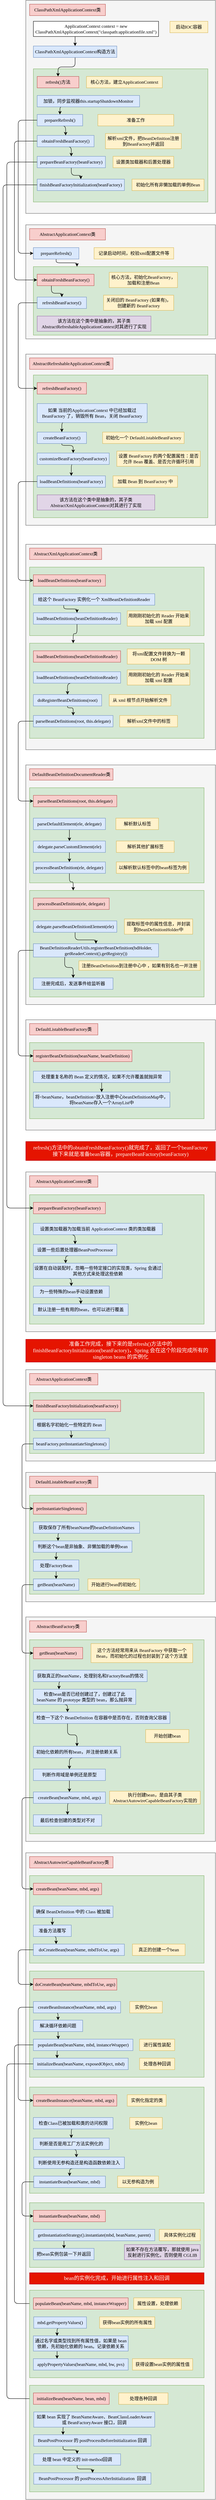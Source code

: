 <mxfile version="14.2.4" type="device"><diagram id="GecCLF9Da2UPMgPvZsGM" name="Page-1"><mxGraphModel dx="956" dy="506" grid="1" gridSize="10" guides="1" tooltips="1" connect="1" arrows="1" fold="1" page="1" pageScale="1" pageWidth="827" pageHeight="1169" math="0" shadow="0"><root><mxCell id="0"/><mxCell id="1" parent="0"/><mxCell id="CZPr2Set6Y4E2ysmKB0C-39" value="" style="rounded=0;whiteSpace=wrap;html=1;sketch=0;strokeColor=#666666;fillColor=#f5f5f5;fontFamily=Times New Roman;fontSize=12;fontColor=#333333;" vertex="1" parent="1"><mxGeometry x="70" y="1010" width="500" height="450" as="geometry"/></mxCell><mxCell id="CZPr2Set6Y4E2ysmKB0C-27" value="" style="rounded=0;whiteSpace=wrap;html=1;sketch=0;strokeColor=#666666;fillColor=#f5f5f5;fontFamily=Times New Roman;fontSize=12;fontColor=#333333;" vertex="1" parent="1"><mxGeometry x="70" y="670" width="500" height="300" as="geometry"/></mxCell><mxCell id="CZPr2Set6Y4E2ysmKB0C-3" value="" style="rounded=0;whiteSpace=wrap;html=1;sketch=0;strokeColor=#666666;fillColor=#f5f5f5;fontFamily=Times New Roman;fontSize=12;fontColor=#333333;" vertex="1" parent="1"><mxGeometry x="70" y="80" width="500" height="560" as="geometry"/></mxCell><mxCell id="CZPr2Set6Y4E2ysmKB0C-13" value="" style="rounded=0;whiteSpace=wrap;html=1;sketch=0;fillColor=#d5e8d4;fontFamily=Times New Roman;fontSize=12;strokeColor=#82b366;" vertex="1" parent="1"><mxGeometry x="90" y="260" width="460" height="350" as="geometry"/></mxCell><mxCell id="CZPr2Set6Y4E2ysmKB0C-9" style="edgeStyle=orthogonalEdgeStyle;curved=0;rounded=1;sketch=0;orthogonalLoop=1;jettySize=auto;html=1;entryX=0.5;entryY=0;entryDx=0;entryDy=0;fontFamily=Times New Roman;fontSize=12;" edge="1" parent="1" target="CZPr2Set6Y4E2ysmKB0C-8"><mxGeometry relative="1" as="geometry"><mxPoint x="200" y="170" as="sourcePoint"/><Array as="points"><mxPoint x="200" y="170"/></Array></mxGeometry></mxCell><mxCell id="UFpGdt8jKsJd4t5NrmtJ-1" value="ApplicationContext context = new ClassPathXmlApplicationContext(&quot;classpath:applicationfile.xml&quot;)" style="rounded=0;whiteSpace=wrap;html=1;fontFamily=Times New Roman;fontSize=12;" parent="1" vertex="1"><mxGeometry x="90" y="135" width="330" height="40" as="geometry"/></mxCell><mxCell id="CZPr2Set6Y4E2ysmKB0C-2" value="&lt;font style=&quot;font-size: 12px&quot;&gt;启动IOC容器&lt;/font&gt;" style="rounded=0;whiteSpace=wrap;html=1;fontFamily=Times New Roman;fillColor=#fff2cc;strokeColor=#d6b656;fontSize=12;" vertex="1" parent="1"><mxGeometry x="450" y="135" width="100" height="30" as="geometry"/></mxCell><mxCell id="CZPr2Set6Y4E2ysmKB0C-5" value="&lt;span style=&quot;font-size: 12px;&quot;&gt;ClassPathXmlApplicationContext类&lt;/span&gt;" style="rounded=0;whiteSpace=wrap;html=1;sketch=0;fillColor=#f8cecc;strokeColor=#b85450;fontFamily=Times New Roman;fontSize=12;" vertex="1" parent="1"><mxGeometry x="80" y="90" width="200" height="30" as="geometry"/></mxCell><mxCell id="CZPr2Set6Y4E2ysmKB0C-7" value="refresh()方法" style="rounded=0;whiteSpace=wrap;html=1;sketch=0;fillColor=#f8cecc;strokeColor=#b85450;fontFamily=Times New Roman;fontSize=12;" vertex="1" parent="1"><mxGeometry x="100" y="280" width="110" height="30" as="geometry"/></mxCell><mxCell id="CZPr2Set6Y4E2ysmKB0C-14" style="edgeStyle=orthogonalEdgeStyle;curved=0;rounded=1;sketch=0;orthogonalLoop=1;jettySize=auto;html=1;exitX=0.5;exitY=1;exitDx=0;exitDy=0;fontFamily=Times New Roman;fontSize=12;" edge="1" parent="1" source="CZPr2Set6Y4E2ysmKB0C-8" target="CZPr2Set6Y4E2ysmKB0C-7"><mxGeometry relative="1" as="geometry"/></mxCell><mxCell id="CZPr2Set6Y4E2ysmKB0C-8" value="&lt;span style=&quot;font-size: 12px;&quot;&gt;ClassPathXmlApplicationContext构造方法&lt;/span&gt;" style="rounded=0;whiteSpace=wrap;html=1;sketch=0;fillColor=#dae8fc;strokeColor=#6c8ebf;fontFamily=Times New Roman;fontSize=12;" vertex="1" parent="1"><mxGeometry x="90" y="200" width="220" height="30" as="geometry"/></mxCell><mxCell id="CZPr2Set6Y4E2ysmKB0C-12" value="核心方法，建立ApplicationContext" style="rounded=0;whiteSpace=wrap;html=1;fontFamily=Times New Roman;fillColor=#fff2cc;strokeColor=#d6b656;fontSize=12;" vertex="1" parent="1"><mxGeometry x="230" y="280" width="200" height="30" as="geometry"/></mxCell><mxCell id="CZPr2Set6Y4E2ysmKB0C-203" style="edgeStyle=orthogonalEdgeStyle;curved=0;rounded=1;sketch=0;orthogonalLoop=1;jettySize=auto;html=1;exitX=0.25;exitY=1;exitDx=0;exitDy=0;entryX=0.5;entryY=0;entryDx=0;entryDy=0;fontFamily=Times New Roman;fontSize=12;" edge="1" parent="1" source="CZPr2Set6Y4E2ysmKB0C-15" target="CZPr2Set6Y4E2ysmKB0C-16"><mxGeometry relative="1" as="geometry"/></mxCell><mxCell id="CZPr2Set6Y4E2ysmKB0C-15" value="加锁，同步监视器this.startupShutdownMonitor" style="rounded=0;whiteSpace=wrap;html=1;sketch=0;fillColor=#dae8fc;strokeColor=#6c8ebf;fontFamily=Times New Roman;fontSize=12;" vertex="1" parent="1"><mxGeometry x="100" y="330" width="270" height="30" as="geometry"/></mxCell><mxCell id="CZPr2Set6Y4E2ysmKB0C-204" style="edgeStyle=orthogonalEdgeStyle;curved=0;rounded=1;sketch=0;orthogonalLoop=1;jettySize=auto;html=1;exitX=0.5;exitY=1;exitDx=0;exitDy=0;entryX=0.5;entryY=0;entryDx=0;entryDy=0;fontFamily=Times New Roman;fontSize=12;" edge="1" parent="1" source="CZPr2Set6Y4E2ysmKB0C-16" target="CZPr2Set6Y4E2ysmKB0C-18"><mxGeometry relative="1" as="geometry"/></mxCell><mxCell id="CZPr2Set6Y4E2ysmKB0C-207" style="edgeStyle=orthogonalEdgeStyle;curved=0;rounded=1;sketch=0;orthogonalLoop=1;jettySize=auto;html=1;exitX=0;exitY=0.5;exitDx=0;exitDy=0;entryX=0;entryY=0.5;entryDx=0;entryDy=0;fontFamily=Times New Roman;fontSize=12;" edge="1" parent="1" source="CZPr2Set6Y4E2ysmKB0C-16" target="CZPr2Set6Y4E2ysmKB0C-29"><mxGeometry relative="1" as="geometry"><Array as="points"><mxPoint x="50" y="395"/><mxPoint x="50" y="745"/></Array></mxGeometry></mxCell><mxCell id="CZPr2Set6Y4E2ysmKB0C-16" value="prepareRefresh()" style="rounded=0;whiteSpace=wrap;html=1;sketch=0;fillColor=#dae8fc;strokeColor=#6c8ebf;fontFamily=Times New Roman;fontSize=12;" vertex="1" parent="1"><mxGeometry x="100" y="380" width="120" height="30" as="geometry"/></mxCell><mxCell id="CZPr2Set6Y4E2ysmKB0C-17" value="准备工作" style="rounded=0;whiteSpace=wrap;html=1;fontFamily=Times New Roman;fillColor=#fff2cc;strokeColor=#d6b656;fontSize=12;" vertex="1" parent="1"><mxGeometry x="260" y="380" width="200" height="30" as="geometry"/></mxCell><mxCell id="CZPr2Set6Y4E2ysmKB0C-205" style="edgeStyle=orthogonalEdgeStyle;curved=0;rounded=1;sketch=0;orthogonalLoop=1;jettySize=auto;html=1;exitX=0.5;exitY=1;exitDx=0;exitDy=0;entryX=0.5;entryY=0;entryDx=0;entryDy=0;fontFamily=Times New Roman;fontSize=12;" edge="1" parent="1" source="CZPr2Set6Y4E2ysmKB0C-18" target="CZPr2Set6Y4E2ysmKB0C-20"><mxGeometry relative="1" as="geometry"/></mxCell><mxCell id="CZPr2Set6Y4E2ysmKB0C-18" value="obtainFreshBeanFactory()" style="rounded=0;whiteSpace=wrap;html=1;sketch=0;fillColor=#dae8fc;strokeColor=#6c8ebf;fontFamily=Times New Roman;fontSize=12;" vertex="1" parent="1"><mxGeometry x="100" y="435" width="150" height="30" as="geometry"/></mxCell><mxCell id="CZPr2Set6Y4E2ysmKB0C-19" value="解析xml文件，把BeanDefinition注册到BeanFactory并返回" style="rounded=0;whiteSpace=wrap;html=1;fontFamily=Times New Roman;fillColor=#fff2cc;strokeColor=#d6b656;fontSize=12;" vertex="1" parent="1"><mxGeometry x="280" y="430" width="200" height="40" as="geometry"/></mxCell><mxCell id="CZPr2Set6Y4E2ysmKB0C-206" style="edgeStyle=orthogonalEdgeStyle;curved=0;rounded=1;sketch=0;orthogonalLoop=1;jettySize=auto;html=1;exitX=0.5;exitY=1;exitDx=0;exitDy=0;fontFamily=Times New Roman;fontSize=12;" edge="1" parent="1" source="CZPr2Set6Y4E2ysmKB0C-20" target="CZPr2Set6Y4E2ysmKB0C-24"><mxGeometry relative="1" as="geometry"/></mxCell><mxCell id="CZPr2Set6Y4E2ysmKB0C-20" value="prepareBeanFactory(beanFactory)" style="rounded=0;whiteSpace=wrap;html=1;sketch=0;fillColor=#dae8fc;strokeColor=#6c8ebf;fontFamily=Times New Roman;fontSize=12;" vertex="1" parent="1"><mxGeometry x="100" y="490" width="180" height="30" as="geometry"/></mxCell><mxCell id="CZPr2Set6Y4E2ysmKB0C-21" value="设置类加载器和后置处理器" style="rounded=0;whiteSpace=wrap;html=1;fontFamily=Times New Roman;fillColor=#fff2cc;strokeColor=#d6b656;fontSize=12;" vertex="1" parent="1"><mxGeometry x="300" y="490" width="160" height="30" as="geometry"/></mxCell><mxCell id="CZPr2Set6Y4E2ysmKB0C-24" value="finishBeanFactoryInitialization(beanFactory)" style="rounded=0;whiteSpace=wrap;html=1;sketch=0;fillColor=#dae8fc;strokeColor=#6c8ebf;fontFamily=Times New Roman;fontSize=12;" vertex="1" parent="1"><mxGeometry x="100" y="550" width="230" height="30" as="geometry"/></mxCell><mxCell id="CZPr2Set6Y4E2ysmKB0C-25" value="初始化所有非懒加载的单例Bean" style="rounded=0;whiteSpace=wrap;html=1;fontFamily=Times New Roman;fillColor=#fff2cc;strokeColor=#d6b656;fontSize=12;" vertex="1" parent="1"><mxGeometry x="350" y="550" width="190" height="30" as="geometry"/></mxCell><mxCell id="CZPr2Set6Y4E2ysmKB0C-28" value="AbstractApplicationContext类" style="rounded=0;whiteSpace=wrap;html=1;sketch=0;fillColor=#f8cecc;strokeColor=#b85450;fontFamily=Times New Roman;fontSize=12;" vertex="1" parent="1"><mxGeometry x="80" y="680" width="200" height="30" as="geometry"/></mxCell><mxCell id="CZPr2Set6Y4E2ysmKB0C-209" style="edgeStyle=orthogonalEdgeStyle;curved=0;rounded=1;sketch=0;orthogonalLoop=1;jettySize=auto;html=1;exitX=0.5;exitY=1;exitDx=0;exitDy=0;entryX=0.25;entryY=0;entryDx=0;entryDy=0;fontFamily=Times New Roman;fontSize=12;" edge="1" parent="1" source="CZPr2Set6Y4E2ysmKB0C-29" target="CZPr2Set6Y4E2ysmKB0C-34"><mxGeometry relative="1" as="geometry"><Array as="points"><mxPoint x="150" y="770"/><mxPoint x="205" y="770"/></Array></mxGeometry></mxCell><mxCell id="CZPr2Set6Y4E2ysmKB0C-29" value="prepareRefresh()" style="rounded=0;whiteSpace=wrap;html=1;sketch=0;fillColor=#dae8fc;strokeColor=#6c8ebf;fontFamily=Times New Roman;fontSize=12;" vertex="1" parent="1"><mxGeometry x="90" y="730" width="120" height="30" as="geometry"/></mxCell><mxCell id="CZPr2Set6Y4E2ysmKB0C-30" value="记录启动时间，校验xml配置文件等" style="rounded=0;whiteSpace=wrap;html=1;fontFamily=Times New Roman;fillColor=#fff2cc;strokeColor=#d6b656;fontSize=12;" vertex="1" parent="1"><mxGeometry x="250" y="730" width="210" height="30" as="geometry"/></mxCell><mxCell id="CZPr2Set6Y4E2ysmKB0C-34" value="" style="rounded=0;whiteSpace=wrap;html=1;sketch=0;fillColor=#d5e8d4;fontFamily=Times New Roman;fontSize=12;strokeColor=#82b366;" vertex="1" parent="1"><mxGeometry x="90" y="780" width="460" height="180" as="geometry"/></mxCell><mxCell id="CZPr2Set6Y4E2ysmKB0C-208" style="edgeStyle=orthogonalEdgeStyle;curved=0;rounded=1;sketch=0;orthogonalLoop=1;jettySize=auto;html=1;exitX=0.25;exitY=1;exitDx=0;exitDy=0;entryX=0.5;entryY=0;entryDx=0;entryDy=0;fontFamily=Times New Roman;fontSize=12;" edge="1" parent="1" source="CZPr2Set6Y4E2ysmKB0C-35" target="CZPr2Set6Y4E2ysmKB0C-37"><mxGeometry relative="1" as="geometry"/></mxCell><mxCell id="CZPr2Set6Y4E2ysmKB0C-35" value="obtainFreshBeanFactory()" style="rounded=0;whiteSpace=wrap;html=1;sketch=0;fillColor=#f8cecc;strokeColor=#b85450;fontFamily=Times New Roman;fontSize=12;" vertex="1" parent="1"><mxGeometry x="100" y="800" width="150" height="30" as="geometry"/></mxCell><mxCell id="CZPr2Set6Y4E2ysmKB0C-36" value="核心方法，初始化BeanFactory，加载和注册Bean" style="rounded=0;whiteSpace=wrap;html=1;fontFamily=Times New Roman;fillColor=#fff2cc;strokeColor=#d6b656;fontSize=12;" vertex="1" parent="1"><mxGeometry x="290" y="795" width="180" height="40" as="geometry"/></mxCell><mxCell id="CZPr2Set6Y4E2ysmKB0C-37" value="refreshBeanFactory()" style="rounded=0;whiteSpace=wrap;html=1;sketch=0;fillColor=#dae8fc;strokeColor=#6c8ebf;fontFamily=Times New Roman;fontSize=12;" vertex="1" parent="1"><mxGeometry x="100" y="860" width="130" height="30" as="geometry"/></mxCell><mxCell id="CZPr2Set6Y4E2ysmKB0C-38" value="关闭旧的 BeanFactory (如果有)，创建新的 BeanFactory" style="rounded=0;whiteSpace=wrap;html=1;fontFamily=Times New Roman;fillColor=#fff2cc;strokeColor=#d6b656;fontSize=12;" vertex="1" parent="1"><mxGeometry x="275" y="855" width="185" height="40" as="geometry"/></mxCell><mxCell id="CZPr2Set6Y4E2ysmKB0C-40" value="AbstractRefreshableApplicationContext类" style="rounded=0;whiteSpace=wrap;html=1;sketch=0;fillColor=#f8cecc;strokeColor=#b85450;fontFamily=Times New Roman;fontSize=12;" vertex="1" parent="1"><mxGeometry x="80" y="1020" width="220" height="30" as="geometry"/></mxCell><mxCell id="CZPr2Set6Y4E2ysmKB0C-41" value="该方法在这个类中是抽象的，其子类AbstractRefreshableApplicationContext对其进行了实现" style="rounded=0;whiteSpace=wrap;html=1;sketch=0;fillColor=#e1d5e7;fontFamily=Times New Roman;fontSize=12;strokeColor=#9673a6;" vertex="1" parent="1"><mxGeometry x="100" y="910" width="300" height="40" as="geometry"/></mxCell><mxCell id="CZPr2Set6Y4E2ysmKB0C-42" value="" style="rounded=0;whiteSpace=wrap;html=1;sketch=0;fillColor=#d5e8d4;fontFamily=Times New Roman;fontSize=12;strokeColor=#82b366;" vertex="1" parent="1"><mxGeometry x="90" y="1065" width="460" height="375" as="geometry"/></mxCell><mxCell id="CZPr2Set6Y4E2ysmKB0C-43" value="refreshBeanFactory()" style="rounded=0;whiteSpace=wrap;html=1;sketch=0;fillColor=#f8cecc;strokeColor=#b85450;fontFamily=Times New Roman;fontSize=12;" vertex="1" parent="1"><mxGeometry x="100" y="1085" width="130" height="30" as="geometry"/></mxCell><mxCell id="CZPr2Set6Y4E2ysmKB0C-212" style="edgeStyle=orthogonalEdgeStyle;curved=0;rounded=1;sketch=0;orthogonalLoop=1;jettySize=auto;html=1;exitX=0.25;exitY=1;exitDx=0;exitDy=0;entryX=0.5;entryY=0;entryDx=0;entryDy=0;fontFamily=Times New Roman;fontSize=12;" edge="1" parent="1" source="CZPr2Set6Y4E2ysmKB0C-44" target="CZPr2Set6Y4E2ysmKB0C-45"><mxGeometry relative="1" as="geometry"/></mxCell><mxCell id="CZPr2Set6Y4E2ysmKB0C-44" value="如果&amp;nbsp;当前的ApplicationContext 中已经加载过 BeanFactory 了，销毁所有 Bean，关闭 BeanFactory" style="rounded=0;whiteSpace=wrap;html=1;fontFamily=Times New Roman;fillColor=#dae8fc;strokeColor=#6c8ebf;fontSize=12;" vertex="1" parent="1"><mxGeometry x="100" y="1140" width="290" height="50" as="geometry"/></mxCell><mxCell id="CZPr2Set6Y4E2ysmKB0C-213" style="edgeStyle=orthogonalEdgeStyle;curved=0;rounded=1;sketch=0;orthogonalLoop=1;jettySize=auto;html=1;exitX=0.5;exitY=1;exitDx=0;exitDy=0;fontFamily=Times New Roman;fontSize=12;" edge="1" parent="1" source="CZPr2Set6Y4E2ysmKB0C-45" target="CZPr2Set6Y4E2ysmKB0C-47"><mxGeometry relative="1" as="geometry"><Array as="points"><mxPoint x="165" y="1250"/><mxPoint x="195" y="1250"/></Array></mxGeometry></mxCell><mxCell id="CZPr2Set6Y4E2ysmKB0C-45" value="createBeanFactory()" style="rounded=0;whiteSpace=wrap;html=1;sketch=0;fillColor=#dae8fc;strokeColor=#6c8ebf;fontFamily=Times New Roman;fontSize=12;" vertex="1" parent="1"><mxGeometry x="100" y="1215" width="130" height="30" as="geometry"/></mxCell><mxCell id="CZPr2Set6Y4E2ysmKB0C-46" value="初始化一个 DefaultListableBeanFactory" style="rounded=0;whiteSpace=wrap;html=1;fontFamily=Times New Roman;fillColor=#fff2cc;strokeColor=#d6b656;fontSize=12;" vertex="1" parent="1"><mxGeometry x="272.5" y="1215" width="215" height="30" as="geometry"/></mxCell><mxCell id="CZPr2Set6Y4E2ysmKB0C-214" style="edgeStyle=orthogonalEdgeStyle;curved=0;rounded=1;sketch=0;orthogonalLoop=1;jettySize=auto;html=1;exitX=0.5;exitY=1;exitDx=0;exitDy=0;entryX=0.5;entryY=0;entryDx=0;entryDy=0;fontFamily=Times New Roman;fontSize=12;" edge="1" parent="1" source="CZPr2Set6Y4E2ysmKB0C-47" target="CZPr2Set6Y4E2ysmKB0C-49"><mxGeometry relative="1" as="geometry"/></mxCell><mxCell id="CZPr2Set6Y4E2ysmKB0C-47" value="customizeBeanFactory(beanFactory)" style="rounded=0;whiteSpace=wrap;html=1;sketch=0;fillColor=#dae8fc;strokeColor=#6c8ebf;fontFamily=Times New Roman;fontSize=12;" vertex="1" parent="1"><mxGeometry x="100" y="1270" width="190" height="30" as="geometry"/></mxCell><mxCell id="CZPr2Set6Y4E2ysmKB0C-48" value="设置 BeanFactory 的两个配置属性：是否允许 Bean 覆盖、是否允许循环引用" style="rounded=0;whiteSpace=wrap;html=1;fontFamily=Times New Roman;fillColor=#fff2cc;strokeColor=#d6b656;fontSize=12;" vertex="1" parent="1"><mxGeometry x="310" y="1265" width="220" height="40" as="geometry"/></mxCell><mxCell id="CZPr2Set6Y4E2ysmKB0C-49" value="loadBeanDefinitions(beanFactory)" style="rounded=0;whiteSpace=wrap;html=1;sketch=0;fillColor=#dae8fc;strokeColor=#6c8ebf;fontFamily=Times New Roman;fontSize=12;" vertex="1" parent="1"><mxGeometry x="100" y="1330" width="180" height="30" as="geometry"/></mxCell><mxCell id="CZPr2Set6Y4E2ysmKB0C-50" value="加载 Bean 到 BeanFactory 中" style="rounded=0;whiteSpace=wrap;html=1;fontFamily=Times New Roman;fillColor=#fff2cc;strokeColor=#d6b656;fontSize=12;" vertex="1" parent="1"><mxGeometry x="300" y="1330" width="170" height="30" as="geometry"/></mxCell><mxCell id="CZPr2Set6Y4E2ysmKB0C-51" value="该方法在这个类中是抽象的，其子类AbstractXmlApplicationContext对其进行了实现" style="rounded=0;whiteSpace=wrap;html=1;sketch=0;fillColor=#e1d5e7;fontFamily=Times New Roman;fontSize=12;strokeColor=#9673a6;" vertex="1" parent="1"><mxGeometry x="100" y="1380" width="310" height="40" as="geometry"/></mxCell><mxCell id="CZPr2Set6Y4E2ysmKB0C-52" value="" style="rounded=0;whiteSpace=wrap;html=1;sketch=0;strokeColor=#666666;fillColor=#f5f5f5;fontFamily=Times New Roman;fontSize=12;fontColor=#333333;" vertex="1" parent="1"><mxGeometry x="70" y="1510" width="500" height="540" as="geometry"/></mxCell><mxCell id="CZPr2Set6Y4E2ysmKB0C-53" value="AbstractXmlApplicationContext类" style="rounded=0;whiteSpace=wrap;html=1;sketch=0;fillColor=#f8cecc;strokeColor=#b85450;fontFamily=Times New Roman;fontSize=12;" vertex="1" parent="1"><mxGeometry x="80" y="1520" width="190" height="30" as="geometry"/></mxCell><mxCell id="CZPr2Set6Y4E2ysmKB0C-54" value="" style="rounded=0;whiteSpace=wrap;html=1;sketch=0;fillColor=#d5e8d4;fontFamily=Times New Roman;fontSize=12;strokeColor=#82b366;" vertex="1" parent="1"><mxGeometry x="80" y="1570" width="460" height="180" as="geometry"/></mxCell><mxCell id="CZPr2Set6Y4E2ysmKB0C-55" value="loadBeanDefinitions(beanFactory)" style="rounded=0;whiteSpace=wrap;html=1;sketch=0;fillColor=#f8cecc;strokeColor=#b85450;fontFamily=Times New Roman;fontSize=12;" vertex="1" parent="1"><mxGeometry x="90" y="1590" width="190" height="30" as="geometry"/></mxCell><mxCell id="CZPr2Set6Y4E2ysmKB0C-216" style="edgeStyle=orthogonalEdgeStyle;curved=0;rounded=1;sketch=0;orthogonalLoop=1;jettySize=auto;html=1;exitX=0.25;exitY=1;exitDx=0;exitDy=0;entryX=0.5;entryY=0;entryDx=0;entryDy=0;fontFamily=Times New Roman;fontSize=12;" edge="1" parent="1" source="CZPr2Set6Y4E2ysmKB0C-56" target="CZPr2Set6Y4E2ysmKB0C-57"><mxGeometry relative="1" as="geometry"><Array as="points"><mxPoint x="170" y="1680"/><mxPoint x="205" y="1680"/></Array></mxGeometry></mxCell><mxCell id="CZPr2Set6Y4E2ysmKB0C-56" value="给这个 BeanFactory 实例化一个 XmlBeanDefinitionReader" style="rounded=0;whiteSpace=wrap;html=1;fontFamily=Times New Roman;fillColor=#dae8fc;strokeColor=#6c8ebf;fontSize=12;" vertex="1" parent="1"><mxGeometry x="90" y="1640" width="320" height="30" as="geometry"/></mxCell><mxCell id="CZPr2Set6Y4E2ysmKB0C-57" value="loadBeanDefinitions(beanDefinitionReader)" style="rounded=0;whiteSpace=wrap;html=1;fontFamily=Times New Roman;fillColor=#dae8fc;strokeColor=#6c8ebf;fontSize=12;" vertex="1" parent="1"><mxGeometry x="90" y="1690" width="230" height="30" as="geometry"/></mxCell><mxCell id="CZPr2Set6Y4E2ysmKB0C-58" value="" style="rounded=0;whiteSpace=wrap;html=1;sketch=0;fillColor=#d5e8d4;fontFamily=Times New Roman;fontSize=12;strokeColor=#82b366;" vertex="1" parent="1"><mxGeometry x="80" y="1770" width="460" height="250" as="geometry"/></mxCell><mxCell id="CZPr2Set6Y4E2ysmKB0C-59" value="loadBeanDefinitions(beanDefinitionReader)" style="rounded=0;whiteSpace=wrap;html=1;sketch=0;fillColor=#f8cecc;strokeColor=#b85450;fontFamily=Times New Roman;fontSize=12;" vertex="1" parent="1"><mxGeometry x="90" y="1790" width="230" height="30" as="geometry"/></mxCell><mxCell id="CZPr2Set6Y4E2ysmKB0C-60" value="用刚刚初始化的 Reader 开始来加载 xml 配置" style="rounded=0;whiteSpace=wrap;html=1;fontFamily=Times New Roman;fillColor=#fff2cc;strokeColor=#d6b656;fontSize=12;" vertex="1" parent="1"><mxGeometry x="337.5" y="1685" width="165" height="40" as="geometry"/></mxCell><mxCell id="CZPr2Set6Y4E2ysmKB0C-62" value="将xml配置文件转换为一颗 DOM 树" style="rounded=0;whiteSpace=wrap;html=1;fontFamily=Times New Roman;fillColor=#fff2cc;strokeColor=#d6b656;fontSize=12;" vertex="1" parent="1"><mxGeometry x="337.5" y="1785" width="165" height="40" as="geometry"/></mxCell><mxCell id="CZPr2Set6Y4E2ysmKB0C-218" style="edgeStyle=orthogonalEdgeStyle;curved=0;rounded=1;sketch=0;orthogonalLoop=1;jettySize=auto;html=1;exitX=0.5;exitY=1;exitDx=0;exitDy=0;entryX=0.5;entryY=0;entryDx=0;entryDy=0;fontFamily=Times New Roman;fontSize=12;" edge="1" parent="1" source="CZPr2Set6Y4E2ysmKB0C-63" target="CZPr2Set6Y4E2ysmKB0C-65"><mxGeometry relative="1" as="geometry"/></mxCell><mxCell id="CZPr2Set6Y4E2ysmKB0C-63" value="loadBeanDefinitions(beanDefinitionReader)" style="rounded=0;whiteSpace=wrap;html=1;fontFamily=Times New Roman;fillColor=#dae8fc;strokeColor=#6c8ebf;fontSize=12;" vertex="1" parent="1"><mxGeometry x="90" y="1845" width="230" height="30" as="geometry"/></mxCell><mxCell id="CZPr2Set6Y4E2ysmKB0C-64" value="用刚刚初始化的 Reader 开始来加载 xml 配置" style="rounded=0;whiteSpace=wrap;html=1;fontFamily=Times New Roman;fillColor=#fff2cc;strokeColor=#d6b656;fontSize=12;" vertex="1" parent="1"><mxGeometry x="337.5" y="1840" width="165" height="40" as="geometry"/></mxCell><mxCell id="CZPr2Set6Y4E2ysmKB0C-219" style="edgeStyle=orthogonalEdgeStyle;curved=0;rounded=1;sketch=0;orthogonalLoop=1;jettySize=auto;html=1;exitX=0.5;exitY=1;exitDx=0;exitDy=0;fontFamily=Times New Roman;fontSize=12;" edge="1" parent="1" source="CZPr2Set6Y4E2ysmKB0C-65" target="CZPr2Set6Y4E2ysmKB0C-67"><mxGeometry relative="1" as="geometry"><Array as="points"><mxPoint x="180" y="1940"/><mxPoint x="195" y="1940"/></Array></mxGeometry></mxCell><mxCell id="CZPr2Set6Y4E2ysmKB0C-65" value="doRegisterBeanDefinitions(root)" style="rounded=0;whiteSpace=wrap;html=1;fontFamily=Times New Roman;fillColor=#dae8fc;strokeColor=#6c8ebf;fontSize=12;" vertex="1" parent="1"><mxGeometry x="90" y="1905" width="180" height="30" as="geometry"/></mxCell><mxCell id="CZPr2Set6Y4E2ysmKB0C-66" value="从 xml 根节点开始解析文件" style="rounded=0;whiteSpace=wrap;html=1;fontFamily=Times New Roman;fillColor=#fff2cc;strokeColor=#d6b656;fontSize=12;" vertex="1" parent="1"><mxGeometry x="290" y="1905" width="162.5" height="30" as="geometry"/></mxCell><mxCell id="CZPr2Set6Y4E2ysmKB0C-67" value="parseBeanDefinitions(root, this.delegate)" style="rounded=0;whiteSpace=wrap;html=1;fontFamily=Times New Roman;fillColor=#dae8fc;strokeColor=#6c8ebf;fontSize=12;" vertex="1" parent="1"><mxGeometry x="90" y="1960" width="210" height="30" as="geometry"/></mxCell><mxCell id="CZPr2Set6Y4E2ysmKB0C-68" value="解析xml文件中的标签" style="rounded=0;whiteSpace=wrap;html=1;fontFamily=Times New Roman;fillColor=#fff2cc;strokeColor=#d6b656;fontSize=12;" vertex="1" parent="1"><mxGeometry x="317.5" y="1960" width="152.5" height="30" as="geometry"/></mxCell><mxCell id="CZPr2Set6Y4E2ysmKB0C-69" value="" style="rounded=0;whiteSpace=wrap;html=1;sketch=0;strokeColor=#666666;fillColor=#f5f5f5;fontFamily=Times New Roman;fontSize=12;fontColor=#333333;" vertex="1" parent="1"><mxGeometry x="70" y="2090" width="500" height="630" as="geometry"/></mxCell><mxCell id="CZPr2Set6Y4E2ysmKB0C-70" value="DefaultBeanDefinitionDocumentReader类" style="rounded=0;whiteSpace=wrap;html=1;sketch=0;fillColor=#f8cecc;strokeColor=#b85450;fontFamily=Times New Roman;fontSize=12;" vertex="1" parent="1"><mxGeometry x="80" y="2100" width="220" height="30" as="geometry"/></mxCell><mxCell id="CZPr2Set6Y4E2ysmKB0C-71" value="" style="rounded=0;whiteSpace=wrap;html=1;sketch=0;fillColor=#d5e8d4;fontFamily=Times New Roman;fontSize=12;strokeColor=#82b366;" vertex="1" parent="1"><mxGeometry x="80" y="2150" width="460" height="250" as="geometry"/></mxCell><mxCell id="CZPr2Set6Y4E2ysmKB0C-72" value="parseBeanDefinitions(root, this.delegate)" style="rounded=0;whiteSpace=wrap;html=1;sketch=0;fillColor=#f8cecc;strokeColor=#b85450;fontFamily=Times New Roman;fontSize=12;" vertex="1" parent="1"><mxGeometry x="90" y="2170" width="220" height="30" as="geometry"/></mxCell><mxCell id="CZPr2Set6Y4E2ysmKB0C-221" style="edgeStyle=orthogonalEdgeStyle;curved=0;rounded=1;sketch=0;orthogonalLoop=1;jettySize=auto;html=1;exitX=0.5;exitY=1;exitDx=0;exitDy=0;entryX=0.5;entryY=0;entryDx=0;entryDy=0;fontFamily=Times New Roman;fontSize=12;" edge="1" parent="1" source="CZPr2Set6Y4E2ysmKB0C-73" target="CZPr2Set6Y4E2ysmKB0C-75"><mxGeometry relative="1" as="geometry"/></mxCell><mxCell id="CZPr2Set6Y4E2ysmKB0C-73" value="parseDefaultElement(ele, delegate)" style="rounded=0;whiteSpace=wrap;html=1;fontFamily=Times New Roman;fillColor=#dae8fc;strokeColor=#6c8ebf;fontSize=12;" vertex="1" parent="1"><mxGeometry x="90" y="2230" width="190" height="30" as="geometry"/></mxCell><mxCell id="CZPr2Set6Y4E2ysmKB0C-74" value="解析默认标签" style="rounded=0;whiteSpace=wrap;html=1;fontFamily=Times New Roman;fillColor=#fff2cc;strokeColor=#d6b656;fontSize=12;" vertex="1" parent="1"><mxGeometry x="307.5" y="2230" width="112.5" height="30" as="geometry"/></mxCell><mxCell id="CZPr2Set6Y4E2ysmKB0C-222" style="edgeStyle=orthogonalEdgeStyle;curved=0;rounded=1;sketch=0;orthogonalLoop=1;jettySize=auto;html=1;exitX=0.5;exitY=1;exitDx=0;exitDy=0;entryX=0.5;entryY=0;entryDx=0;entryDy=0;fontFamily=Times New Roman;fontSize=12;" edge="1" parent="1" source="CZPr2Set6Y4E2ysmKB0C-75" target="CZPr2Set6Y4E2ysmKB0C-77"><mxGeometry relative="1" as="geometry"/></mxCell><mxCell id="CZPr2Set6Y4E2ysmKB0C-75" value="delegate.parseCustomElement(ele)" style="rounded=0;whiteSpace=wrap;html=1;fontFamily=Times New Roman;fillColor=#dae8fc;strokeColor=#6c8ebf;fontSize=12;" vertex="1" parent="1"><mxGeometry x="90" y="2290" width="190" height="30" as="geometry"/></mxCell><mxCell id="CZPr2Set6Y4E2ysmKB0C-76" value="解析其他扩展标签" style="rounded=0;whiteSpace=wrap;html=1;fontFamily=Times New Roman;fillColor=#fff2cc;strokeColor=#d6b656;fontSize=12;" vertex="1" parent="1"><mxGeometry x="308.75" y="2290" width="152.5" height="30" as="geometry"/></mxCell><mxCell id="CZPr2Set6Y4E2ysmKB0C-223" style="edgeStyle=orthogonalEdgeStyle;curved=0;rounded=1;sketch=0;orthogonalLoop=1;jettySize=auto;html=1;exitX=0.5;exitY=1;exitDx=0;exitDy=0;entryX=0.25;entryY=0;entryDx=0;entryDy=0;fontFamily=Times New Roman;fontSize=12;" edge="1" parent="1" source="CZPr2Set6Y4E2ysmKB0C-77" target="CZPr2Set6Y4E2ysmKB0C-84"><mxGeometry relative="1" as="geometry"/></mxCell><mxCell id="CZPr2Set6Y4E2ysmKB0C-77" value="processBeanDefinition(ele, delegate)" style="rounded=0;whiteSpace=wrap;html=1;fontFamily=Times New Roman;fillColor=#dae8fc;strokeColor=#6c8ebf;fontSize=12;" vertex="1" parent="1"><mxGeometry x="90" y="2345" width="190" height="30" as="geometry"/></mxCell><mxCell id="CZPr2Set6Y4E2ysmKB0C-78" value="以解析默认标签中的bean标签为例" style="rounded=0;whiteSpace=wrap;html=1;fontFamily=Times New Roman;fillColor=#fff2cc;strokeColor=#d6b656;fontSize=12;" vertex="1" parent="1"><mxGeometry x="308.75" y="2345" width="191.25" height="30" as="geometry"/></mxCell><mxCell id="CZPr2Set6Y4E2ysmKB0C-84" value="" style="rounded=0;whiteSpace=wrap;html=1;sketch=0;fillColor=#d5e8d4;fontFamily=Times New Roman;fontSize=12;strokeColor=#82b366;" vertex="1" parent="1"><mxGeometry x="80" y="2420" width="460" height="280" as="geometry"/></mxCell><mxCell id="CZPr2Set6Y4E2ysmKB0C-85" value="processBeanDefinition(ele, delegate)" style="rounded=0;whiteSpace=wrap;html=1;sketch=0;fillColor=#f8cecc;strokeColor=#b85450;fontFamily=Times New Roman;fontSize=12;" vertex="1" parent="1"><mxGeometry x="90" y="2440" width="200" height="30" as="geometry"/></mxCell><mxCell id="CZPr2Set6Y4E2ysmKB0C-224" style="edgeStyle=orthogonalEdgeStyle;curved=0;rounded=1;sketch=0;orthogonalLoop=1;jettySize=auto;html=1;exitX=0.5;exitY=1;exitDx=0;exitDy=0;fontFamily=Times New Roman;fontSize=12;" edge="1" parent="1" source="CZPr2Set6Y4E2ysmKB0C-86" target="CZPr2Set6Y4E2ysmKB0C-88"><mxGeometry relative="1" as="geometry"/></mxCell><mxCell id="CZPr2Set6Y4E2ysmKB0C-86" value="delegate.parseBeanDefinitionElement(ele)" style="rounded=0;whiteSpace=wrap;html=1;fontFamily=Times New Roman;fillColor=#dae8fc;strokeColor=#6c8ebf;fontSize=12;" vertex="1" parent="1"><mxGeometry x="90" y="2500" width="220" height="30" as="geometry"/></mxCell><mxCell id="CZPr2Set6Y4E2ysmKB0C-87" value="提取标签中的属性信息，并封装到BeanDefinitionHolder中" style="rounded=0;whiteSpace=wrap;html=1;fontFamily=Times New Roman;fillColor=#fff2cc;strokeColor=#d6b656;fontSize=12;" vertex="1" parent="1"><mxGeometry x="330" y="2495" width="180" height="40" as="geometry"/></mxCell><mxCell id="CZPr2Set6Y4E2ysmKB0C-225" style="edgeStyle=orthogonalEdgeStyle;curved=0;rounded=1;sketch=0;orthogonalLoop=1;jettySize=auto;html=1;exitX=0.25;exitY=1;exitDx=0;exitDy=0;fontFamily=Times New Roman;fontSize=12;" edge="1" parent="1" source="CZPr2Set6Y4E2ysmKB0C-88" target="CZPr2Set6Y4E2ysmKB0C-90"><mxGeometry relative="1" as="geometry"/></mxCell><mxCell id="CZPr2Set6Y4E2ysmKB0C-88" value="BeanDefinitionReaderUtils.registerBeanDefinition(bdHolder, getReaderContext().getRegistry())" style="rounded=0;whiteSpace=wrap;html=1;fontFamily=Times New Roman;fillColor=#dae8fc;strokeColor=#6c8ebf;fontSize=12;" vertex="1" parent="1"><mxGeometry x="90" y="2560" width="330" height="35" as="geometry"/></mxCell><mxCell id="CZPr2Set6Y4E2ysmKB0C-89" value="注册BeanDefinition到注册中心中 ，如果有别名也一并注册" style="rounded=0;whiteSpace=wrap;html=1;fontFamily=Times New Roman;fillColor=#fff2cc;strokeColor=#d6b656;fontSize=12;" vertex="1" parent="1"><mxGeometry x="210" y="2605" width="320" height="25" as="geometry"/></mxCell><mxCell id="CZPr2Set6Y4E2ysmKB0C-90" value="注册完成后，发送事件给监听器" style="rounded=0;whiteSpace=wrap;html=1;fontFamily=Times New Roman;fillColor=#dae8fc;strokeColor=#6c8ebf;fontSize=12;" vertex="1" parent="1"><mxGeometry x="90" y="2650" width="210" height="30" as="geometry"/></mxCell><mxCell id="CZPr2Set6Y4E2ysmKB0C-91" value="" style="rounded=0;whiteSpace=wrap;html=1;sketch=0;strokeColor=#666666;fillColor=#f5f5f5;fontFamily=Times New Roman;fontSize=12;fontColor=#333333;" vertex="1" parent="1"><mxGeometry x="70" y="2760" width="500" height="290" as="geometry"/></mxCell><mxCell id="CZPr2Set6Y4E2ysmKB0C-92" value="DefaultListableBeanFactory类" style="rounded=0;whiteSpace=wrap;html=1;sketch=0;fillColor=#f8cecc;strokeColor=#b85450;fontFamily=Times New Roman;fontSize=12;" vertex="1" parent="1"><mxGeometry x="80" y="2770" width="180" height="30" as="geometry"/></mxCell><mxCell id="CZPr2Set6Y4E2ysmKB0C-93" value="" style="rounded=0;whiteSpace=wrap;html=1;sketch=0;fillColor=#d5e8d4;fontFamily=Times New Roman;fontSize=12;strokeColor=#82b366;" vertex="1" parent="1"><mxGeometry x="80" y="2820" width="460" height="200" as="geometry"/></mxCell><mxCell id="CZPr2Set6Y4E2ysmKB0C-95" value="registerBeanDefinition(beanName, beanDefinition)" style="rounded=0;whiteSpace=wrap;html=1;fontFamily=Times New Roman;fillColor=#f8cecc;strokeColor=#b85450;fontSize=12;" vertex="1" parent="1"><mxGeometry x="90" y="2840" width="260" height="30" as="geometry"/></mxCell><mxCell id="CZPr2Set6Y4E2ysmKB0C-227" style="edgeStyle=orthogonalEdgeStyle;curved=0;rounded=1;sketch=0;orthogonalLoop=1;jettySize=auto;html=1;exitX=0.5;exitY=1;exitDx=0;exitDy=0;fontFamily=Times New Roman;fontSize=12;" edge="1" parent="1" source="CZPr2Set6Y4E2ysmKB0C-97" target="CZPr2Set6Y4E2ysmKB0C-98"><mxGeometry relative="1" as="geometry"/></mxCell><mxCell id="CZPr2Set6Y4E2ysmKB0C-97" value="处理重复名称的 Bean 定义的情况，如果不允许覆盖就抛异常" style="rounded=0;whiteSpace=wrap;html=1;fontFamily=Times New Roman;fillColor=#dae8fc;strokeColor=#6c8ebf;fontSize=12;" vertex="1" parent="1"><mxGeometry x="90" y="2895" width="360" height="30" as="geometry"/></mxCell><mxCell id="CZPr2Set6Y4E2ysmKB0C-98" value="将&amp;lt;beanName，beanDefinition&amp;gt;放入注册中心beanDefinitionMap中，将beanName存入一个ArrayList中" style="rounded=0;whiteSpace=wrap;html=1;fontFamily=Times New Roman;fillColor=#dae8fc;strokeColor=#6c8ebf;fontSize=12;" vertex="1" parent="1"><mxGeometry x="90" y="2950" width="360" height="40" as="geometry"/></mxCell><mxCell id="CZPr2Set6Y4E2ysmKB0C-100" value="&lt;font style=&quot;font-size: 14px&quot;&gt;refresh()方法中的obtainFreshBeanFactory()就完成了，返回了一个beanFactory&lt;br&gt;接下来就是准备bean容器，prepareBeanFactory(beanFactory)&lt;/font&gt;" style="rounded=0;whiteSpace=wrap;html=1;sketch=0;fillColor=#e51400;fontFamily=Times New Roman;fontSize=12;strokeColor=#B20000;fontColor=#ffffff;" vertex="1" parent="1"><mxGeometry x="70" y="3080" width="500" height="50" as="geometry"/></mxCell><mxCell id="CZPr2Set6Y4E2ysmKB0C-101" value="" style="rounded=0;whiteSpace=wrap;html=1;sketch=0;strokeColor=#666666;fillColor=#f5f5f5;fontFamily=Times New Roman;fontSize=12;fontColor=#333333;" vertex="1" parent="1"><mxGeometry x="70" y="3160" width="500" height="420" as="geometry"/></mxCell><mxCell id="CZPr2Set6Y4E2ysmKB0C-102" value="AbstractApplicationContext类" style="rounded=0;whiteSpace=wrap;html=1;sketch=0;fillColor=#f8cecc;strokeColor=#b85450;fontFamily=Times New Roman;fontSize=12;" vertex="1" parent="1"><mxGeometry x="80" y="3170" width="180" height="30" as="geometry"/></mxCell><mxCell id="CZPr2Set6Y4E2ysmKB0C-103" value="" style="rounded=0;whiteSpace=wrap;html=1;sketch=0;fillColor=#d5e8d4;fontFamily=Times New Roman;fontSize=12;strokeColor=#82b366;" vertex="1" parent="1"><mxGeometry x="80" y="3220" width="460" height="340" as="geometry"/></mxCell><mxCell id="CZPr2Set6Y4E2ysmKB0C-104" value="prepareBeanFactory(beanFactory)" style="rounded=0;whiteSpace=wrap;html=1;fontFamily=Times New Roman;fillColor=#f8cecc;strokeColor=#b85450;fontSize=12;" vertex="1" parent="1"><mxGeometry x="90" y="3240" width="190" height="30" as="geometry"/></mxCell><mxCell id="CZPr2Set6Y4E2ysmKB0C-230" style="edgeStyle=orthogonalEdgeStyle;curved=0;rounded=1;sketch=0;orthogonalLoop=1;jettySize=auto;html=1;exitX=0.25;exitY=1;exitDx=0;exitDy=0;entryX=0.5;entryY=0;entryDx=0;entryDy=0;fontFamily=Times New Roman;fontSize=12;" edge="1" parent="1" source="CZPr2Set6Y4E2ysmKB0C-105" target="CZPr2Set6Y4E2ysmKB0C-106"><mxGeometry relative="1" as="geometry"/></mxCell><mxCell id="CZPr2Set6Y4E2ysmKB0C-105" value="设置类加载器为加载当前 ApplicationContext 类的类加载器" style="rounded=0;whiteSpace=wrap;html=1;fontFamily=Times New Roman;fillColor=#dae8fc;strokeColor=#6c8ebf;fontSize=12;" vertex="1" parent="1"><mxGeometry x="90" y="3295" width="340" height="30" as="geometry"/></mxCell><mxCell id="CZPr2Set6Y4E2ysmKB0C-231" style="edgeStyle=orthogonalEdgeStyle;curved=0;rounded=1;sketch=0;orthogonalLoop=1;jettySize=auto;html=1;exitX=0.5;exitY=1;exitDx=0;exitDy=0;entryX=0.25;entryY=0;entryDx=0;entryDy=0;fontFamily=Times New Roman;fontSize=12;" edge="1" parent="1" source="CZPr2Set6Y4E2ysmKB0C-106" target="CZPr2Set6Y4E2ysmKB0C-107"><mxGeometry relative="1" as="geometry"/></mxCell><mxCell id="CZPr2Set6Y4E2ysmKB0C-106" value="设置一些后置处理器BeanPostProcessor" style="rounded=0;whiteSpace=wrap;html=1;fontFamily=Times New Roman;fillColor=#dae8fc;strokeColor=#6c8ebf;fontSize=12;" vertex="1" parent="1"><mxGeometry x="90" y="3350" width="220" height="30" as="geometry"/></mxCell><mxCell id="CZPr2Set6Y4E2ysmKB0C-232" style="edgeStyle=orthogonalEdgeStyle;curved=0;rounded=1;sketch=0;orthogonalLoop=1;jettySize=auto;html=1;exitX=0.25;exitY=1;exitDx=0;exitDy=0;entryX=0.5;entryY=0;entryDx=0;entryDy=0;fontFamily=Times New Roman;fontSize=12;" edge="1" parent="1" source="CZPr2Set6Y4E2ysmKB0C-107" target="CZPr2Set6Y4E2ysmKB0C-108"><mxGeometry relative="1" as="geometry"/></mxCell><mxCell id="CZPr2Set6Y4E2ysmKB0C-107" value="设置在自动装配时，忽略一些特定接口的实现类，Spring 会通过其他方式来处理这些依赖" style="rounded=0;whiteSpace=wrap;html=1;fontFamily=Times New Roman;fillColor=#dae8fc;strokeColor=#6c8ebf;fontSize=12;" vertex="1" parent="1"><mxGeometry x="90" y="3400" width="340" height="40" as="geometry"/></mxCell><mxCell id="CZPr2Set6Y4E2ysmKB0C-233" style="edgeStyle=orthogonalEdgeStyle;curved=0;rounded=1;sketch=0;orthogonalLoop=1;jettySize=auto;html=1;exitX=0.5;exitY=1;exitDx=0;exitDy=0;entryX=0.5;entryY=0;entryDx=0;entryDy=0;fontFamily=Times New Roman;fontSize=12;" edge="1" parent="1" source="CZPr2Set6Y4E2ysmKB0C-108" target="CZPr2Set6Y4E2ysmKB0C-109"><mxGeometry relative="1" as="geometry"/></mxCell><mxCell id="CZPr2Set6Y4E2ysmKB0C-108" value="为一些特殊的bean手动设置依赖" style="rounded=0;whiteSpace=wrap;html=1;fontFamily=Times New Roman;fillColor=#dae8fc;strokeColor=#6c8ebf;fontSize=12;" vertex="1" parent="1"><mxGeometry x="90" y="3460" width="200" height="30" as="geometry"/></mxCell><mxCell id="CZPr2Set6Y4E2ysmKB0C-109" value="默认注册一些有用的bean，也可以进行覆盖" style="rounded=0;whiteSpace=wrap;html=1;fontFamily=Times New Roman;fillColor=#dae8fc;strokeColor=#6c8ebf;fontSize=12;" vertex="1" parent="1"><mxGeometry x="90" y="3507" width="250" height="30" as="geometry"/></mxCell><mxCell id="CZPr2Set6Y4E2ysmKB0C-110" value="&lt;font style=&quot;font-size: 14px&quot;&gt;准备工作完成，接下来的是&lt;/font&gt;&lt;span style=&quot;font-size: 14px&quot;&gt;refresh()方法中的finishBeanFactoryInitialization(beanFactory)，&lt;/span&gt;&lt;span style=&quot;font-size: 14px&quot;&gt;Spring 会在这个阶段完成所有的 singleton beans 的实例化&lt;/span&gt;" style="rounded=0;whiteSpace=wrap;html=1;sketch=0;fillColor=#e51400;fontFamily=Times New Roman;fontSize=12;strokeColor=#B20000;fontColor=#ffffff;" vertex="1" parent="1"><mxGeometry x="70" y="3600" width="500" height="60" as="geometry"/></mxCell><mxCell id="CZPr2Set6Y4E2ysmKB0C-111" value="" style="rounded=0;whiteSpace=wrap;html=1;sketch=0;strokeColor=#666666;fillColor=#f5f5f5;fontFamily=Times New Roman;fontSize=12;fontColor=#333333;" vertex="1" parent="1"><mxGeometry x="70" y="3680" width="500" height="240" as="geometry"/></mxCell><mxCell id="CZPr2Set6Y4E2ysmKB0C-112" value="AbstractApplicationContext类" style="rounded=0;whiteSpace=wrap;html=1;sketch=0;fillColor=#f8cecc;strokeColor=#b85450;fontFamily=Times New Roman;fontSize=12;" vertex="1" parent="1"><mxGeometry x="80" y="3690" width="180" height="30" as="geometry"/></mxCell><mxCell id="CZPr2Set6Y4E2ysmKB0C-114" value="" style="rounded=0;whiteSpace=wrap;html=1;sketch=0;fillColor=#d5e8d4;fontFamily=Times New Roman;fontSize=12;strokeColor=#82b366;" vertex="1" parent="1"><mxGeometry x="80" y="3740" width="460" height="160" as="geometry"/></mxCell><mxCell id="CZPr2Set6Y4E2ysmKB0C-115" value="finishBeanFactoryInitialization(beanFactory)" style="rounded=0;whiteSpace=wrap;html=1;fontFamily=Times New Roman;fillColor=#f8cecc;strokeColor=#b85450;fontSize=12;" vertex="1" parent="1"><mxGeometry x="90" y="3760" width="230" height="30" as="geometry"/></mxCell><mxCell id="CZPr2Set6Y4E2ysmKB0C-235" style="edgeStyle=orthogonalEdgeStyle;curved=0;rounded=1;sketch=0;orthogonalLoop=1;jettySize=auto;html=1;exitX=0.5;exitY=1;exitDx=0;exitDy=0;entryX=0.5;entryY=0;entryDx=0;entryDy=0;fontFamily=Times New Roman;fontSize=12;" edge="1" parent="1" source="CZPr2Set6Y4E2ysmKB0C-116" target="CZPr2Set6Y4E2ysmKB0C-117"><mxGeometry relative="1" as="geometry"/></mxCell><mxCell id="CZPr2Set6Y4E2ysmKB0C-116" value="根据名字初始化一些特定的 Bean" style="rounded=0;whiteSpace=wrap;html=1;fontFamily=Times New Roman;fillColor=#dae8fc;strokeColor=#6c8ebf;fontSize=12;" vertex="1" parent="1"><mxGeometry x="90" y="3810" width="190" height="30" as="geometry"/></mxCell><mxCell id="CZPr2Set6Y4E2ysmKB0C-117" value="beanFactory.preInstantiateSingletons()" style="rounded=0;whiteSpace=wrap;html=1;fontFamily=Times New Roman;fillColor=#dae8fc;strokeColor=#6c8ebf;fontSize=12;" vertex="1" parent="1"><mxGeometry x="90" y="3860" width="200" height="30" as="geometry"/></mxCell><mxCell id="CZPr2Set6Y4E2ysmKB0C-118" value="" style="rounded=0;whiteSpace=wrap;html=1;sketch=0;strokeColor=#666666;fillColor=#f5f5f5;fontFamily=Times New Roman;fontSize=12;fontColor=#333333;" vertex="1" parent="1"><mxGeometry x="70" y="3950" width="500" height="340" as="geometry"/></mxCell><mxCell id="CZPr2Set6Y4E2ysmKB0C-119" value="DefaultListableBeanFactory类" style="rounded=0;whiteSpace=wrap;html=1;sketch=0;fillColor=#f8cecc;strokeColor=#b85450;fontFamily=Times New Roman;fontSize=12;" vertex="1" parent="1"><mxGeometry x="80" y="3960" width="180" height="30" as="geometry"/></mxCell><mxCell id="CZPr2Set6Y4E2ysmKB0C-120" value="" style="rounded=0;whiteSpace=wrap;html=1;sketch=0;fillColor=#d5e8d4;fontFamily=Times New Roman;fontSize=12;strokeColor=#82b366;" vertex="1" parent="1"><mxGeometry x="80" y="4010" width="460" height="260" as="geometry"/></mxCell><mxCell id="CZPr2Set6Y4E2ysmKB0C-121" value="preInstantiateSingletons()" style="rounded=0;whiteSpace=wrap;html=1;fontFamily=Times New Roman;fillColor=#f8cecc;strokeColor=#b85450;fontSize=12;" vertex="1" parent="1"><mxGeometry x="90" y="4030" width="140" height="30" as="geometry"/></mxCell><mxCell id="CZPr2Set6Y4E2ysmKB0C-237" style="edgeStyle=orthogonalEdgeStyle;curved=0;rounded=1;sketch=0;orthogonalLoop=1;jettySize=auto;html=1;exitX=0.25;exitY=1;exitDx=0;exitDy=0;entryX=0.25;entryY=0;entryDx=0;entryDy=0;fontFamily=Times New Roman;fontSize=12;" edge="1" parent="1" source="CZPr2Set6Y4E2ysmKB0C-122" target="CZPr2Set6Y4E2ysmKB0C-123"><mxGeometry relative="1" as="geometry"/></mxCell><mxCell id="CZPr2Set6Y4E2ysmKB0C-122" value="获取保存了所有beanName的beanDefinitionNames" style="rounded=0;whiteSpace=wrap;html=1;fontFamily=Times New Roman;fillColor=#dae8fc;strokeColor=#6c8ebf;fontSize=12;" vertex="1" parent="1"><mxGeometry x="90" y="4080" width="280" height="30" as="geometry"/></mxCell><mxCell id="CZPr2Set6Y4E2ysmKB0C-238" style="edgeStyle=orthogonalEdgeStyle;curved=0;rounded=1;sketch=0;orthogonalLoop=1;jettySize=auto;html=1;exitX=0.25;exitY=1;exitDx=0;exitDy=0;entryX=0.5;entryY=0;entryDx=0;entryDy=0;fontFamily=Times New Roman;fontSize=12;" edge="1" parent="1" source="CZPr2Set6Y4E2ysmKB0C-123" target="CZPr2Set6Y4E2ysmKB0C-124"><mxGeometry relative="1" as="geometry"/></mxCell><mxCell id="CZPr2Set6Y4E2ysmKB0C-123" value="判断这个bean是非抽象、非懒加载的单例bean" style="rounded=0;whiteSpace=wrap;html=1;fontFamily=Times New Roman;fillColor=#dae8fc;strokeColor=#6c8ebf;fontSize=12;" vertex="1" parent="1"><mxGeometry x="90" y="4130" width="260" height="30" as="geometry"/></mxCell><mxCell id="CZPr2Set6Y4E2ysmKB0C-239" style="edgeStyle=orthogonalEdgeStyle;curved=0;rounded=1;sketch=0;orthogonalLoop=1;jettySize=auto;html=1;exitX=0.5;exitY=1;exitDx=0;exitDy=0;entryX=0.5;entryY=0;entryDx=0;entryDy=0;fontFamily=Times New Roman;fontSize=12;" edge="1" parent="1" source="CZPr2Set6Y4E2ysmKB0C-124" target="CZPr2Set6Y4E2ysmKB0C-125"><mxGeometry relative="1" as="geometry"/></mxCell><mxCell id="CZPr2Set6Y4E2ysmKB0C-124" value="处理FactoryBean" style="rounded=0;whiteSpace=wrap;html=1;fontFamily=Times New Roman;fillColor=#dae8fc;strokeColor=#6c8ebf;fontSize=12;" vertex="1" parent="1"><mxGeometry x="90" y="4180" width="120" height="30" as="geometry"/></mxCell><mxCell id="CZPr2Set6Y4E2ysmKB0C-125" value="getBean(beanName)" style="rounded=0;whiteSpace=wrap;html=1;fontFamily=Times New Roman;fillColor=#dae8fc;strokeColor=#6c8ebf;fontSize=12;" vertex="1" parent="1"><mxGeometry x="90" y="4230" width="120" height="30" as="geometry"/></mxCell><mxCell id="CZPr2Set6Y4E2ysmKB0C-128" value="开始进行bean的初始化" style="rounded=0;whiteSpace=wrap;html=1;fontFamily=Times New Roman;fillColor=#fff2cc;strokeColor=#d6b656;fontSize=12;" vertex="1" parent="1"><mxGeometry x="233.75" y="4230" width="136.25" height="30" as="geometry"/></mxCell><mxCell id="CZPr2Set6Y4E2ysmKB0C-129" value="" style="rounded=0;whiteSpace=wrap;html=1;sketch=0;strokeColor=#666666;fillColor=#f5f5f5;fontFamily=Times New Roman;fontSize=12;fontColor=#333333;" vertex="1" parent="1"><mxGeometry x="70" y="4330" width="500" height="590" as="geometry"/></mxCell><mxCell id="CZPr2Set6Y4E2ysmKB0C-130" value="AbstractBeanFactory类" style="rounded=0;whiteSpace=wrap;html=1;sketch=0;fillColor=#f8cecc;strokeColor=#b85450;fontFamily=Times New Roman;fontSize=12;" vertex="1" parent="1"><mxGeometry x="80" y="4340" width="150" height="30" as="geometry"/></mxCell><mxCell id="CZPr2Set6Y4E2ysmKB0C-131" value="" style="rounded=0;whiteSpace=wrap;html=1;sketch=0;fillColor=#d5e8d4;fontFamily=Times New Roman;fontSize=12;strokeColor=#82b366;" vertex="1" parent="1"><mxGeometry x="80" y="4390" width="460" height="510" as="geometry"/></mxCell><mxCell id="CZPr2Set6Y4E2ysmKB0C-132" value="getBean(beanName)" style="rounded=0;whiteSpace=wrap;html=1;fontFamily=Times New Roman;fillColor=#f8cecc;strokeColor=#b85450;fontSize=12;" vertex="1" parent="1"><mxGeometry x="90" y="4410" width="130" height="30" as="geometry"/></mxCell><mxCell id="CZPr2Set6Y4E2ysmKB0C-241" style="edgeStyle=orthogonalEdgeStyle;curved=0;rounded=1;sketch=0;orthogonalLoop=1;jettySize=auto;html=1;exitX=0.25;exitY=1;exitDx=0;exitDy=0;entryX=0.25;entryY=0;entryDx=0;entryDy=0;fontFamily=Times New Roman;fontSize=12;" edge="1" parent="1" source="CZPr2Set6Y4E2ysmKB0C-133" target="CZPr2Set6Y4E2ysmKB0C-135"><mxGeometry relative="1" as="geometry"/></mxCell><mxCell id="CZPr2Set6Y4E2ysmKB0C-133" value="获取真正的beanName，处理别名和FactoryBean的情况" style="rounded=0;whiteSpace=wrap;html=1;fontFamily=Times New Roman;fillColor=#dae8fc;strokeColor=#6c8ebf;fontSize=12;" vertex="1" parent="1"><mxGeometry x="90" y="4470" width="300" height="30" as="geometry"/></mxCell><mxCell id="CZPr2Set6Y4E2ysmKB0C-134" value="这个方法经常用来从 BeanFactory 中获取一个 Bean，而初始化的过程也封装到了这个方法里" style="rounded=0;whiteSpace=wrap;html=1;fontFamily=Times New Roman;fillColor=#fff2cc;strokeColor=#d6b656;fontSize=12;" vertex="1" parent="1"><mxGeometry x="241.88" y="4400" width="268.12" height="50" as="geometry"/></mxCell><mxCell id="CZPr2Set6Y4E2ysmKB0C-242" style="edgeStyle=orthogonalEdgeStyle;curved=0;rounded=1;sketch=0;orthogonalLoop=1;jettySize=auto;html=1;exitX=0.25;exitY=1;exitDx=0;exitDy=0;entryX=0.25;entryY=0;entryDx=0;entryDy=0;fontFamily=Times New Roman;fontSize=12;" edge="1" parent="1" source="CZPr2Set6Y4E2ysmKB0C-135" target="CZPr2Set6Y4E2ysmKB0C-136"><mxGeometry relative="1" as="geometry"/></mxCell><mxCell id="CZPr2Set6Y4E2ysmKB0C-135" value="检查bean是否已经创建过了，创建过了此 beanName 的 prototype 类型的 bean，那么抛异常" style="rounded=0;whiteSpace=wrap;html=1;fontFamily=Times New Roman;fillColor=#dae8fc;strokeColor=#6c8ebf;fontSize=12;" vertex="1" parent="1"><mxGeometry x="90" y="4520" width="270" height="40" as="geometry"/></mxCell><mxCell id="CZPr2Set6Y4E2ysmKB0C-243" style="edgeStyle=orthogonalEdgeStyle;curved=0;rounded=1;sketch=0;orthogonalLoop=1;jettySize=auto;html=1;exitX=0.25;exitY=1;exitDx=0;exitDy=0;fontFamily=Times New Roman;fontSize=12;" edge="1" parent="1" source="CZPr2Set6Y4E2ysmKB0C-136" target="CZPr2Set6Y4E2ysmKB0C-137"><mxGeometry relative="1" as="geometry"/></mxCell><mxCell id="CZPr2Set6Y4E2ysmKB0C-136" value="检查一下这个 BeanDefinition 在容器中是否存在，否则查询父容器" style="rounded=0;whiteSpace=wrap;html=1;fontFamily=Times New Roman;fillColor=#dae8fc;strokeColor=#6c8ebf;fontSize=12;" vertex="1" parent="1"><mxGeometry x="90" y="4580" width="360" height="30" as="geometry"/></mxCell><mxCell id="CZPr2Set6Y4E2ysmKB0C-245" style="edgeStyle=orthogonalEdgeStyle;curved=0;rounded=1;sketch=0;orthogonalLoop=1;jettySize=auto;html=1;exitX=0.5;exitY=1;exitDx=0;exitDy=0;entryX=0.5;entryY=0;entryDx=0;entryDy=0;fontFamily=Times New Roman;fontSize=12;" edge="1" parent="1" source="CZPr2Set6Y4E2ysmKB0C-137" target="CZPr2Set6Y4E2ysmKB0C-139"><mxGeometry relative="1" as="geometry"/></mxCell><mxCell id="CZPr2Set6Y4E2ysmKB0C-137" value="初始化依赖的所有bean，并注册依赖关系" style="rounded=0;whiteSpace=wrap;html=1;fontFamily=Times New Roman;fillColor=#dae8fc;strokeColor=#6c8ebf;fontSize=12;" vertex="1" parent="1"><mxGeometry x="90" y="4670" width="230" height="30" as="geometry"/></mxCell><mxCell id="CZPr2Set6Y4E2ysmKB0C-138" value="开始创建bean" style="rounded=0;whiteSpace=wrap;html=1;fontFamily=Times New Roman;fillColor=#fff2cc;strokeColor=#d6b656;fontSize=12;" vertex="1" parent="1"><mxGeometry x="385.94" y="4626" width="114.06" height="34" as="geometry"/></mxCell><mxCell id="CZPr2Set6Y4E2ysmKB0C-246" style="edgeStyle=orthogonalEdgeStyle;curved=0;rounded=1;sketch=0;orthogonalLoop=1;jettySize=auto;html=1;exitX=0.5;exitY=1;exitDx=0;exitDy=0;fontFamily=Times New Roman;fontSize=12;" edge="1" parent="1" source="CZPr2Set6Y4E2ysmKB0C-139" target="CZPr2Set6Y4E2ysmKB0C-140"><mxGeometry relative="1" as="geometry"/></mxCell><mxCell id="CZPr2Set6Y4E2ysmKB0C-139" value="判断作用域是单例还是原型" style="rounded=0;whiteSpace=wrap;html=1;fontFamily=Times New Roman;fillColor=#dae8fc;strokeColor=#6c8ebf;fontSize=12;" vertex="1" parent="1"><mxGeometry x="90" y="4730" width="190" height="30" as="geometry"/></mxCell><mxCell id="CZPr2Set6Y4E2ysmKB0C-247" style="edgeStyle=orthogonalEdgeStyle;curved=0;rounded=1;sketch=0;orthogonalLoop=1;jettySize=auto;html=1;exitX=0.5;exitY=1;exitDx=0;exitDy=0;entryX=0.5;entryY=0;entryDx=0;entryDy=0;fontFamily=Times New Roman;fontSize=12;" edge="1" parent="1" source="CZPr2Set6Y4E2ysmKB0C-140" target="CZPr2Set6Y4E2ysmKB0C-142"><mxGeometry relative="1" as="geometry"/></mxCell><mxCell id="CZPr2Set6Y4E2ysmKB0C-140" value="createBean(beanName, mbd, args)" style="rounded=0;whiteSpace=wrap;html=1;fontFamily=Times New Roman;fillColor=#dae8fc;strokeColor=#6c8ebf;fontSize=12;" vertex="1" parent="1"><mxGeometry x="90" y="4790" width="190" height="30" as="geometry"/></mxCell><mxCell id="CZPr2Set6Y4E2ysmKB0C-141" value="执行创建bean，是由其子类AbstractAutowireCapableBeanFactory实现的" style="rounded=0;whiteSpace=wrap;html=1;fontFamily=Times New Roman;fillColor=#fff2cc;strokeColor=#d6b656;fontSize=12;" vertex="1" parent="1"><mxGeometry x="290.86" y="4788" width="239.14" height="34" as="geometry"/></mxCell><mxCell id="CZPr2Set6Y4E2ysmKB0C-142" value="最后检查创建的类型对不对" style="rounded=0;whiteSpace=wrap;html=1;fontFamily=Times New Roman;fillColor=#dae8fc;strokeColor=#6c8ebf;fontSize=12;" vertex="1" parent="1"><mxGeometry x="90" y="4850" width="180" height="30" as="geometry"/></mxCell><mxCell id="CZPr2Set6Y4E2ysmKB0C-148" value="" style="rounded=0;whiteSpace=wrap;html=1;sketch=0;strokeColor=#666666;fillColor=#f5f5f5;fontFamily=Times New Roman;fontSize=12;fontColor=#333333;" vertex="1" parent="1"><mxGeometry x="70" y="4950" width="500" height="1700" as="geometry"/></mxCell><mxCell id="CZPr2Set6Y4E2ysmKB0C-149" value="AbstractAutowireCapableBeanFactory类" style="rounded=0;whiteSpace=wrap;html=1;sketch=0;fillColor=#f8cecc;strokeColor=#b85450;fontFamily=Times New Roman;fontSize=12;" vertex="1" parent="1"><mxGeometry x="80" y="4960" width="220" height="30" as="geometry"/></mxCell><mxCell id="CZPr2Set6Y4E2ysmKB0C-150" value="" style="rounded=0;whiteSpace=wrap;html=1;sketch=0;fillColor=#d5e8d4;fontFamily=Times New Roman;fontSize=12;strokeColor=#82b366;" vertex="1" parent="1"><mxGeometry x="80" y="5010" width="460" height="230" as="geometry"/></mxCell><mxCell id="CZPr2Set6Y4E2ysmKB0C-151" value="createBean(beanName, mbd, args)" style="rounded=0;whiteSpace=wrap;html=1;fontFamily=Times New Roman;fillColor=#f8cecc;strokeColor=#b85450;fontSize=12;" vertex="1" parent="1"><mxGeometry x="90" y="5030" width="180" height="30" as="geometry"/></mxCell><mxCell id="CZPr2Set6Y4E2ysmKB0C-249" style="edgeStyle=orthogonalEdgeStyle;curved=0;rounded=1;sketch=0;orthogonalLoop=1;jettySize=auto;html=1;exitX=0.25;exitY=1;exitDx=0;exitDy=0;entryX=0.5;entryY=0;entryDx=0;entryDy=0;fontFamily=Times New Roman;fontSize=12;" edge="1" parent="1" source="CZPr2Set6Y4E2ysmKB0C-153" target="CZPr2Set6Y4E2ysmKB0C-154"><mxGeometry relative="1" as="geometry"/></mxCell><mxCell id="CZPr2Set6Y4E2ysmKB0C-153" value="确保 BeanDefinition 中的 Class 被加载" style="rounded=0;whiteSpace=wrap;html=1;fontFamily=Times New Roman;fillColor=#dae8fc;strokeColor=#6c8ebf;fontSize=12;" vertex="1" parent="1"><mxGeometry x="90" y="5090" width="210" height="30" as="geometry"/></mxCell><mxCell id="CZPr2Set6Y4E2ysmKB0C-250" style="edgeStyle=orthogonalEdgeStyle;curved=0;rounded=1;sketch=0;orthogonalLoop=1;jettySize=auto;html=1;exitX=0.5;exitY=1;exitDx=0;exitDy=0;entryX=0.25;entryY=0;entryDx=0;entryDy=0;fontFamily=Times New Roman;fontSize=12;" edge="1" parent="1" source="CZPr2Set6Y4E2ysmKB0C-154" target="CZPr2Set6Y4E2ysmKB0C-155"><mxGeometry relative="1" as="geometry"/></mxCell><mxCell id="CZPr2Set6Y4E2ysmKB0C-154" value="准备方法覆写" style="rounded=0;whiteSpace=wrap;html=1;fontFamily=Times New Roman;fillColor=#dae8fc;strokeColor=#6c8ebf;fontSize=12;" vertex="1" parent="1"><mxGeometry x="90" y="5140" width="100" height="30" as="geometry"/></mxCell><mxCell id="CZPr2Set6Y4E2ysmKB0C-155" value="doCreateBean(beanName, mbdToUse, args)" style="rounded=0;whiteSpace=wrap;html=1;fontFamily=Times New Roman;fillColor=#dae8fc;strokeColor=#6c8ebf;fontSize=12;" vertex="1" parent="1"><mxGeometry x="90" y="5190" width="240" height="30" as="geometry"/></mxCell><mxCell id="CZPr2Set6Y4E2ysmKB0C-156" value="真正的创建一个bean" style="rounded=0;whiteSpace=wrap;html=1;fontFamily=Times New Roman;fillColor=#fff2cc;strokeColor=#d6b656;fontSize=12;" vertex="1" parent="1"><mxGeometry x="351.16" y="5190" width="138.84" height="30" as="geometry"/></mxCell><mxCell id="CZPr2Set6Y4E2ysmKB0C-157" value="" style="rounded=0;whiteSpace=wrap;html=1;sketch=0;fillColor=#d5e8d4;fontFamily=Times New Roman;fontSize=12;strokeColor=#82b366;" vertex="1" parent="1"><mxGeometry x="80" y="5261" width="460" height="279" as="geometry"/></mxCell><mxCell id="CZPr2Set6Y4E2ysmKB0C-158" value="doCreateBean(beanName, mbdToUse, args)" style="rounded=0;whiteSpace=wrap;html=1;fontFamily=Times New Roman;fillColor=#f8cecc;strokeColor=#b85450;fontSize=12;" vertex="1" parent="1"><mxGeometry x="90" y="5281" width="220" height="30" as="geometry"/></mxCell><mxCell id="CZPr2Set6Y4E2ysmKB0C-252" style="edgeStyle=orthogonalEdgeStyle;curved=0;rounded=1;sketch=0;orthogonalLoop=1;jettySize=auto;html=1;exitX=0.25;exitY=1;exitDx=0;exitDy=0;entryX=0.5;entryY=0;entryDx=0;entryDy=0;fontFamily=Times New Roman;fontSize=12;" edge="1" parent="1" source="CZPr2Set6Y4E2ysmKB0C-159" target="CZPr2Set6Y4E2ysmKB0C-161"><mxGeometry relative="1" as="geometry"/></mxCell><mxCell id="CZPr2Set6Y4E2ysmKB0C-159" value="createBeanInstance(beanName, mbd, args)" style="rounded=0;whiteSpace=wrap;html=1;fontFamily=Times New Roman;fillColor=#dae8fc;strokeColor=#6c8ebf;fontSize=12;" vertex="1" parent="1"><mxGeometry x="90" y="5341" width="230" height="30" as="geometry"/></mxCell><mxCell id="CZPr2Set6Y4E2ysmKB0C-160" value="实例化bean" style="rounded=0;whiteSpace=wrap;html=1;fontFamily=Times New Roman;fillColor=#fff2cc;strokeColor=#d6b656;fontSize=12;" vertex="1" parent="1"><mxGeometry x="344" y="5341" width="86" height="30" as="geometry"/></mxCell><mxCell id="CZPr2Set6Y4E2ysmKB0C-253" style="edgeStyle=orthogonalEdgeStyle;curved=0;rounded=1;sketch=0;orthogonalLoop=1;jettySize=auto;html=1;exitX=0.5;exitY=1;exitDx=0;exitDy=0;entryX=0.25;entryY=0;entryDx=0;entryDy=0;fontFamily=Times New Roman;fontSize=12;" edge="1" parent="1" source="CZPr2Set6Y4E2ysmKB0C-161" target="CZPr2Set6Y4E2ysmKB0C-162"><mxGeometry relative="1" as="geometry"/></mxCell><mxCell id="CZPr2Set6Y4E2ysmKB0C-161" value="解决循环依赖问题" style="rounded=0;whiteSpace=wrap;html=1;fontFamily=Times New Roman;fillColor=#dae8fc;strokeColor=#6c8ebf;fontSize=12;" vertex="1" parent="1"><mxGeometry x="90" y="5390" width="130" height="30" as="geometry"/></mxCell><mxCell id="CZPr2Set6Y4E2ysmKB0C-254" style="edgeStyle=orthogonalEdgeStyle;curved=0;rounded=1;sketch=0;orthogonalLoop=1;jettySize=auto;html=1;exitX=0.25;exitY=1;exitDx=0;exitDy=0;entryX=0.25;entryY=0;entryDx=0;entryDy=0;fontFamily=Times New Roman;fontSize=12;" edge="1" parent="1" source="CZPr2Set6Y4E2ysmKB0C-162" target="CZPr2Set6Y4E2ysmKB0C-164"><mxGeometry relative="1" as="geometry"/></mxCell><mxCell id="CZPr2Set6Y4E2ysmKB0C-261" style="edgeStyle=orthogonalEdgeStyle;curved=0;rounded=1;sketch=0;orthogonalLoop=1;jettySize=auto;html=1;exitX=0;exitY=0.5;exitDx=0;exitDy=0;entryX=0;entryY=0.5;entryDx=0;entryDy=0;fontFamily=Times New Roman;fontSize=12;" edge="1" parent="1" source="CZPr2Set6Y4E2ysmKB0C-162" target="CZPr2Set6Y4E2ysmKB0C-188"><mxGeometry relative="1" as="geometry"><Array as="points"><mxPoint x="40" y="5455"/><mxPoint x="40" y="6135"/></Array></mxGeometry></mxCell><mxCell id="CZPr2Set6Y4E2ysmKB0C-162" value="populateBean(beanName, mbd, instanceWrapper)" style="rounded=0;whiteSpace=wrap;html=1;fontFamily=Times New Roman;fillColor=#dae8fc;strokeColor=#6c8ebf;fontSize=12;" vertex="1" parent="1"><mxGeometry x="90" y="5440" width="262.5" height="30" as="geometry"/></mxCell><mxCell id="CZPr2Set6Y4E2ysmKB0C-163" value="进行属性装配" style="rounded=0;whiteSpace=wrap;html=1;fontFamily=Times New Roman;fillColor=#fff2cc;strokeColor=#d6b656;fontSize=12;" vertex="1" parent="1"><mxGeometry x="369.93" y="5440" width="92.57" height="30" as="geometry"/></mxCell><mxCell id="CZPr2Set6Y4E2ysmKB0C-264" style="edgeStyle=orthogonalEdgeStyle;curved=0;rounded=1;sketch=0;orthogonalLoop=1;jettySize=auto;html=1;exitX=0;exitY=0.5;exitDx=0;exitDy=0;entryX=0;entryY=0.5;entryDx=0;entryDy=0;fontFamily=Times New Roman;fontSize=12;" edge="1" parent="1" source="CZPr2Set6Y4E2ysmKB0C-164" target="CZPr2Set6Y4E2ysmKB0C-197"><mxGeometry relative="1" as="geometry"><Array as="points"><mxPoint x="20" y="5505"/><mxPoint x="20" y="6385"/></Array></mxGeometry></mxCell><mxCell id="CZPr2Set6Y4E2ysmKB0C-164" value="initializeBean(beanName, exposedObject, mbd)" style="rounded=0;whiteSpace=wrap;html=1;fontFamily=Times New Roman;fillColor=#dae8fc;strokeColor=#6c8ebf;fontSize=12;" vertex="1" parent="1"><mxGeometry x="90" y="5490" width="250" height="30" as="geometry"/></mxCell><mxCell id="CZPr2Set6Y4E2ysmKB0C-165" value="处理各种回调" style="rounded=0;whiteSpace=wrap;html=1;fontFamily=Times New Roman;fillColor=#fff2cc;strokeColor=#d6b656;fontSize=12;" vertex="1" parent="1"><mxGeometry x="369.93" y="5490" width="92.57" height="30" as="geometry"/></mxCell><mxCell id="CZPr2Set6Y4E2ysmKB0C-172" value="" style="rounded=0;whiteSpace=wrap;html=1;sketch=0;fillColor=#d5e8d4;fontFamily=Times New Roman;fontSize=12;strokeColor=#82b366;" vertex="1" parent="1"><mxGeometry x="80" y="5566" width="460" height="279" as="geometry"/></mxCell><mxCell id="CZPr2Set6Y4E2ysmKB0C-173" value="createBeanInstance(beanName, mbd, args)" style="rounded=0;whiteSpace=wrap;html=1;fontFamily=Times New Roman;fillColor=#f8cecc;strokeColor=#b85450;fontSize=12;" vertex="1" parent="1"><mxGeometry x="90" y="5586" width="220" height="30" as="geometry"/></mxCell><mxCell id="CZPr2Set6Y4E2ysmKB0C-256" style="edgeStyle=orthogonalEdgeStyle;curved=0;rounded=1;sketch=0;orthogonalLoop=1;jettySize=auto;html=1;exitX=0.5;exitY=1;exitDx=0;exitDy=0;entryX=0.5;entryY=0;entryDx=0;entryDy=0;fontFamily=Times New Roman;fontSize=12;" edge="1" parent="1" source="CZPr2Set6Y4E2ysmKB0C-174" target="CZPr2Set6Y4E2ysmKB0C-177"><mxGeometry relative="1" as="geometry"/></mxCell><mxCell id="CZPr2Set6Y4E2ysmKB0C-174" value="检查Class已被加载和类的访问权限" style="rounded=0;whiteSpace=wrap;html=1;fontFamily=Times New Roman;fillColor=#dae8fc;strokeColor=#6c8ebf;fontSize=12;" vertex="1" parent="1"><mxGeometry x="90" y="5646" width="210" height="30" as="geometry"/></mxCell><mxCell id="CZPr2Set6Y4E2ysmKB0C-175" value="实例化bean" style="rounded=0;whiteSpace=wrap;html=1;fontFamily=Times New Roman;fillColor=#fff2cc;strokeColor=#d6b656;fontSize=12;" vertex="1" parent="1"><mxGeometry x="344" y="5646" width="86" height="30" as="geometry"/></mxCell><mxCell id="CZPr2Set6Y4E2ysmKB0C-176" value="实例化指定的类" style="rounded=0;whiteSpace=wrap;html=1;fontFamily=Times New Roman;fillColor=#fff2cc;strokeColor=#d6b656;fontSize=12;" vertex="1" parent="1"><mxGeometry x="337.5" y="5586" width="102.5" height="30" as="geometry"/></mxCell><mxCell id="CZPr2Set6Y4E2ysmKB0C-257" style="edgeStyle=orthogonalEdgeStyle;curved=0;rounded=1;sketch=0;orthogonalLoop=1;jettySize=auto;html=1;exitX=0.5;exitY=1;exitDx=0;exitDy=0;entryX=0.471;entryY=0.021;entryDx=0;entryDy=0;entryPerimeter=0;fontFamily=Times New Roman;fontSize=12;" edge="1" parent="1" source="CZPr2Set6Y4E2ysmKB0C-177" target="CZPr2Set6Y4E2ysmKB0C-178"><mxGeometry relative="1" as="geometry"/></mxCell><mxCell id="CZPr2Set6Y4E2ysmKB0C-177" value="判断是否是用工厂方法实例化的" style="rounded=0;whiteSpace=wrap;html=1;fontFamily=Times New Roman;fillColor=#dae8fc;strokeColor=#6c8ebf;fontSize=12;" vertex="1" parent="1"><mxGeometry x="90" y="5700" width="200" height="30" as="geometry"/></mxCell><mxCell id="CZPr2Set6Y4E2ysmKB0C-258" style="edgeStyle=orthogonalEdgeStyle;curved=0;rounded=1;sketch=0;orthogonalLoop=1;jettySize=auto;html=1;exitX=0.5;exitY=1;exitDx=0;exitDy=0;entryX=0.5;entryY=0;entryDx=0;entryDy=0;fontFamily=Times New Roman;fontSize=12;" edge="1" parent="1" source="CZPr2Set6Y4E2ysmKB0C-178" target="CZPr2Set6Y4E2ysmKB0C-180"><mxGeometry relative="1" as="geometry"/></mxCell><mxCell id="CZPr2Set6Y4E2ysmKB0C-178" value="判断使用无参构造还是构造函数依赖注入" style="rounded=0;whiteSpace=wrap;html=1;fontFamily=Times New Roman;fillColor=#dae8fc;strokeColor=#6c8ebf;fontSize=12;" vertex="1" parent="1"><mxGeometry x="90.86" y="5750" width="239.14" height="30" as="geometry"/></mxCell><mxCell id="CZPr2Set6Y4E2ysmKB0C-179" value="以无参构造为例" style="rounded=0;whiteSpace=wrap;html=1;fontFamily=Times New Roman;fillColor=#fff2cc;strokeColor=#d6b656;fontSize=12;" vertex="1" parent="1"><mxGeometry x="312" y="5800" width="108" height="30" as="geometry"/></mxCell><mxCell id="CZPr2Set6Y4E2ysmKB0C-180" value="instantiateBean(beanName, mbd)" style="rounded=0;whiteSpace=wrap;html=1;fontFamily=Times New Roman;fillColor=#dae8fc;strokeColor=#6c8ebf;fontSize=12;" vertex="1" parent="1"><mxGeometry x="90.86" y="5800" width="189.14" height="30" as="geometry"/></mxCell><mxCell id="CZPr2Set6Y4E2ysmKB0C-181" value="" style="rounded=0;whiteSpace=wrap;html=1;sketch=0;fillColor=#d5e8d4;fontFamily=Times New Roman;fontSize=12;strokeColor=#82b366;" vertex="1" parent="1"><mxGeometry x="80" y="5870" width="460" height="170" as="geometry"/></mxCell><mxCell id="CZPr2Set6Y4E2ysmKB0C-182" value="instantiateBean(beanName, mbd)" style="rounded=0;whiteSpace=wrap;html=1;fontFamily=Times New Roman;fillColor=#f8cecc;strokeColor=#b85450;fontSize=12;" vertex="1" parent="1"><mxGeometry x="90" y="5890" width="190" height="30" as="geometry"/></mxCell><mxCell id="CZPr2Set6Y4E2ysmKB0C-260" style="edgeStyle=orthogonalEdgeStyle;curved=0;rounded=1;sketch=0;orthogonalLoop=1;jettySize=auto;html=1;exitX=0.25;exitY=1;exitDx=0;exitDy=0;fontFamily=Times New Roman;fontSize=12;" edge="1" parent="1" source="CZPr2Set6Y4E2ysmKB0C-183" target="CZPr2Set6Y4E2ysmKB0C-185"><mxGeometry relative="1" as="geometry"/></mxCell><mxCell id="CZPr2Set6Y4E2ysmKB0C-183" value="getInstantiationStrategy().instantiate(mbd, beanName, parent)" style="rounded=0;whiteSpace=wrap;html=1;fontFamily=Times New Roman;fillColor=#dae8fc;strokeColor=#6c8ebf;fontSize=12;" vertex="1" parent="1"><mxGeometry x="90.86" y="5940" width="319.14" height="30" as="geometry"/></mxCell><mxCell id="CZPr2Set6Y4E2ysmKB0C-184" value="具体实例化过程" style="rounded=0;whiteSpace=wrap;html=1;fontFamily=Times New Roman;fillColor=#fff2cc;strokeColor=#d6b656;fontSize=12;" vertex="1" parent="1"><mxGeometry x="422" y="5940" width="108" height="30" as="geometry"/></mxCell><mxCell id="CZPr2Set6Y4E2ysmKB0C-185" value="把bean实例包装一下并返回" style="rounded=0;whiteSpace=wrap;html=1;fontFamily=Times New Roman;fillColor=#dae8fc;strokeColor=#6c8ebf;fontSize=12;" vertex="1" parent="1"><mxGeometry x="90" y="5990" width="160" height="30" as="geometry"/></mxCell><mxCell id="CZPr2Set6Y4E2ysmKB0C-186" value="&lt;span style=&quot;font-size: 12px&quot;&gt;如果不存在方法覆写，那就使用 java 反射进行实例化，否则使用 CGLIB&lt;/span&gt;" style="rounded=0;whiteSpace=wrap;html=1;sketch=0;fillColor=#e1d5e7;fontFamily=Times New Roman;fontSize=12;strokeColor=#9673a6;" vertex="1" parent="1"><mxGeometry x="330" y="5980" width="200" height="40" as="geometry"/></mxCell><mxCell id="CZPr2Set6Y4E2ysmKB0C-187" value="" style="rounded=0;whiteSpace=wrap;html=1;sketch=0;fillColor=#d5e8d4;fontFamily=Times New Roman;fontSize=12;strokeColor=#82b366;" vertex="1" parent="1"><mxGeometry x="80" y="6100" width="460" height="230" as="geometry"/></mxCell><mxCell id="CZPr2Set6Y4E2ysmKB0C-188" value="populateBean(beanName, mbd, instanceWrapper)" style="rounded=0;whiteSpace=wrap;html=1;fontFamily=Times New Roman;fillColor=#f8cecc;strokeColor=#b85450;fontSize=12;" vertex="1" parent="1"><mxGeometry x="90" y="6120" width="250" height="30" as="geometry"/></mxCell><mxCell id="CZPr2Set6Y4E2ysmKB0C-262" style="edgeStyle=orthogonalEdgeStyle;curved=0;rounded=1;sketch=0;orthogonalLoop=1;jettySize=auto;html=1;exitX=0.5;exitY=1;exitDx=0;exitDy=0;entryX=0.25;entryY=0;entryDx=0;entryDy=0;fontFamily=Times New Roman;fontSize=12;" edge="1" parent="1" source="CZPr2Set6Y4E2ysmKB0C-189" target="CZPr2Set6Y4E2ysmKB0C-193"><mxGeometry relative="1" as="geometry"/></mxCell><mxCell id="CZPr2Set6Y4E2ysmKB0C-189" value="mbd.getPropertyValues()" style="rounded=0;whiteSpace=wrap;html=1;fontFamily=Times New Roman;fillColor=#dae8fc;strokeColor=#6c8ebf;fontSize=12;" vertex="1" parent="1"><mxGeometry x="90.86" y="6170" width="139.14" height="30" as="geometry"/></mxCell><mxCell id="CZPr2Set6Y4E2ysmKB0C-190" value="属性设置，处理依赖" style="rounded=0;whiteSpace=wrap;html=1;fontFamily=Times New Roman;fillColor=#fff2cc;strokeColor=#d6b656;fontSize=12;" vertex="1" parent="1"><mxGeometry x="354.5" y="6120" width="125.5" height="30" as="geometry"/></mxCell><mxCell id="CZPr2Set6Y4E2ysmKB0C-191" value="&lt;span style=&quot;font-size: 14px&quot;&gt;bean的实例化完成，开始进行属性注入和回调&lt;/span&gt;" style="rounded=0;whiteSpace=wrap;html=1;sketch=0;fillColor=#e51400;fontFamily=Times New Roman;fontSize=12;strokeColor=#B20000;fontColor=#ffffff;" vertex="1" parent="1"><mxGeometry x="80" y="6054" width="460" height="30" as="geometry"/></mxCell><mxCell id="CZPr2Set6Y4E2ysmKB0C-192" value="获得bean实例的所有属性" style="rounded=0;whiteSpace=wrap;html=1;fontFamily=Times New Roman;fillColor=#fff2cc;strokeColor=#d6b656;fontSize=12;" vertex="1" parent="1"><mxGeometry x="264.5" y="6170" width="145.5" height="30" as="geometry"/></mxCell><mxCell id="CZPr2Set6Y4E2ysmKB0C-263" style="edgeStyle=orthogonalEdgeStyle;curved=0;rounded=1;sketch=0;orthogonalLoop=1;jettySize=auto;html=1;exitX=0.25;exitY=1;exitDx=0;exitDy=0;entryX=0.25;entryY=0;entryDx=0;entryDy=0;fontFamily=Times New Roman;fontSize=12;" edge="1" parent="1" source="CZPr2Set6Y4E2ysmKB0C-193" target="CZPr2Set6Y4E2ysmKB0C-194"><mxGeometry relative="1" as="geometry"/></mxCell><mxCell id="CZPr2Set6Y4E2ysmKB0C-193" value="通过名字或类型找到所有属性值，如果是 bean 依赖，先初始化依赖的 bean。记录依赖关系" style="rounded=0;whiteSpace=wrap;html=1;fontFamily=Times New Roman;fillColor=#dae8fc;strokeColor=#6c8ebf;fontSize=12;" vertex="1" parent="1"><mxGeometry x="90" y="6220" width="250" height="40" as="geometry"/></mxCell><mxCell id="CZPr2Set6Y4E2ysmKB0C-194" value="applyPropertyValues(beanName, mbd, bw, pvs)" style="rounded=0;whiteSpace=wrap;html=1;fontFamily=Times New Roman;fillColor=#dae8fc;strokeColor=#6c8ebf;fontSize=12;" vertex="1" parent="1"><mxGeometry x="90" y="6280" width="250" height="30" as="geometry"/></mxCell><mxCell id="CZPr2Set6Y4E2ysmKB0C-195" value="获得设置bean实例的属性值" style="rounded=0;whiteSpace=wrap;html=1;fontFamily=Times New Roman;fillColor=#fff2cc;strokeColor=#d6b656;fontSize=12;" vertex="1" parent="1"><mxGeometry x="351.16" y="6280" width="158.84" height="30" as="geometry"/></mxCell><mxCell id="CZPr2Set6Y4E2ysmKB0C-196" value="" style="rounded=0;whiteSpace=wrap;html=1;sketch=0;fillColor=#d5e8d4;fontFamily=Times New Roman;fontSize=12;strokeColor=#82b366;" vertex="1" parent="1"><mxGeometry x="80" y="6350" width="460" height="280" as="geometry"/></mxCell><mxCell id="CZPr2Set6Y4E2ysmKB0C-197" value="initializeBean(beanName, bean, mbd)" style="rounded=0;whiteSpace=wrap;html=1;fontFamily=Times New Roman;fillColor=#f8cecc;strokeColor=#b85450;fontSize=12;" vertex="1" parent="1"><mxGeometry x="90" y="6370" width="200" height="30" as="geometry"/></mxCell><mxCell id="CZPr2Set6Y4E2ysmKB0C-198" value="处理各种回调" style="rounded=0;whiteSpace=wrap;html=1;fontFamily=Times New Roman;fillColor=#fff2cc;strokeColor=#d6b656;fontSize=12;" vertex="1" parent="1"><mxGeometry x="315" y="6370" width="130" height="30" as="geometry"/></mxCell><mxCell id="CZPr2Set6Y4E2ysmKB0C-265" style="edgeStyle=orthogonalEdgeStyle;curved=0;rounded=1;sketch=0;orthogonalLoop=1;jettySize=auto;html=1;exitX=0.25;exitY=1;exitDx=0;exitDy=0;entryX=0.25;entryY=0;entryDx=0;entryDy=0;fontFamily=Times New Roman;fontSize=12;" edge="1" parent="1" source="CZPr2Set6Y4E2ysmKB0C-199" target="CZPr2Set6Y4E2ysmKB0C-200"><mxGeometry relative="1" as="geometry"/></mxCell><mxCell id="CZPr2Set6Y4E2ysmKB0C-199" value="如果 bean 实现了 BeanNameAware、BeanClassLoaderAware 或 BeanFactoryAware 接口，回调" style="rounded=0;whiteSpace=wrap;html=1;fontFamily=Times New Roman;fillColor=#dae8fc;strokeColor=#6c8ebf;fontSize=12;" vertex="1" parent="1"><mxGeometry x="90.86" y="6420" width="319.14" height="40" as="geometry"/></mxCell><mxCell id="CZPr2Set6Y4E2ysmKB0C-266" style="edgeStyle=orthogonalEdgeStyle;curved=0;rounded=1;sketch=0;orthogonalLoop=1;jettySize=auto;html=1;exitX=0.25;exitY=1;exitDx=0;exitDy=0;entryX=0.5;entryY=0;entryDx=0;entryDy=0;fontFamily=Times New Roman;fontSize=12;" edge="1" parent="1" source="CZPr2Set6Y4E2ysmKB0C-200" target="CZPr2Set6Y4E2ysmKB0C-201"><mxGeometry relative="1" as="geometry"><Array as="points"><mxPoint x="168" y="6520"/><mxPoint x="205" y="6520"/></Array></mxGeometry></mxCell><mxCell id="CZPr2Set6Y4E2ysmKB0C-200" value="BeanPostProcessor 的 postProcessBeforeInitialization 回调" style="rounded=0;whiteSpace=wrap;html=1;fontFamily=Times New Roman;fillColor=#dae8fc;strokeColor=#6c8ebf;fontSize=12;" vertex="1" parent="1"><mxGeometry x="90.86" y="6480" width="309.14" height="30" as="geometry"/></mxCell><mxCell id="CZPr2Set6Y4E2ysmKB0C-267" style="edgeStyle=orthogonalEdgeStyle;curved=0;rounded=1;sketch=0;orthogonalLoop=1;jettySize=auto;html=1;exitX=0.5;exitY=1;exitDx=0;exitDy=0;fontFamily=Times New Roman;fontSize=12;" edge="1" parent="1" source="CZPr2Set6Y4E2ysmKB0C-201" target="CZPr2Set6Y4E2ysmKB0C-202"><mxGeometry relative="1" as="geometry"><Array as="points"><mxPoint x="205" y="6570"/><mxPoint x="246" y="6570"/></Array></mxGeometry></mxCell><mxCell id="CZPr2Set6Y4E2ysmKB0C-201" value="处理 bean 中定义的 init-method回调" style="rounded=0;whiteSpace=wrap;html=1;fontFamily=Times New Roman;fillColor=#dae8fc;strokeColor=#6c8ebf;fontSize=12;" vertex="1" parent="1"><mxGeometry x="90.86" y="6530" width="229.14" height="30" as="geometry"/></mxCell><mxCell id="CZPr2Set6Y4E2ysmKB0C-202" value="BeanPostProcessor 的 postProcessAfterInitialization&amp;nbsp; 回调" style="rounded=0;whiteSpace=wrap;html=1;fontFamily=Times New Roman;fillColor=#dae8fc;strokeColor=#6c8ebf;fontSize=12;" vertex="1" parent="1"><mxGeometry x="90.86" y="6580" width="309.14" height="30" as="geometry"/></mxCell><mxCell id="CZPr2Set6Y4E2ysmKB0C-211" style="edgeStyle=orthogonalEdgeStyle;curved=0;rounded=1;sketch=0;orthogonalLoop=1;jettySize=auto;html=1;exitX=0;exitY=0.5;exitDx=0;exitDy=0;entryX=0;entryY=0.5;entryDx=0;entryDy=0;fontFamily=Times New Roman;fontSize=12;" edge="1" parent="1" source="CZPr2Set6Y4E2ysmKB0C-37" target="CZPr2Set6Y4E2ysmKB0C-43"><mxGeometry relative="1" as="geometry"><Array as="points"><mxPoint x="50" y="875"/><mxPoint x="50" y="1100"/></Array></mxGeometry></mxCell><mxCell id="CZPr2Set6Y4E2ysmKB0C-215" style="edgeStyle=orthogonalEdgeStyle;curved=0;rounded=1;sketch=0;orthogonalLoop=1;jettySize=auto;html=1;exitX=0;exitY=0.5;exitDx=0;exitDy=0;entryX=0;entryY=0.5;entryDx=0;entryDy=0;fontFamily=Times New Roman;fontSize=12;" edge="1" parent="1" source="CZPr2Set6Y4E2ysmKB0C-49" target="CZPr2Set6Y4E2ysmKB0C-55"><mxGeometry relative="1" as="geometry"><Array as="points"><mxPoint x="50" y="1345"/><mxPoint x="50" y="1605"/></Array></mxGeometry></mxCell><mxCell id="CZPr2Set6Y4E2ysmKB0C-217" style="edgeStyle=orthogonalEdgeStyle;curved=0;rounded=1;sketch=0;orthogonalLoop=1;jettySize=auto;html=1;exitX=0.5;exitY=1;exitDx=0;exitDy=0;fontFamily=Times New Roman;fontSize=12;entryX=0.25;entryY=0;entryDx=0;entryDy=0;" edge="1" parent="1" source="CZPr2Set6Y4E2ysmKB0C-57" target="CZPr2Set6Y4E2ysmKB0C-58"><mxGeometry relative="1" as="geometry"/></mxCell><mxCell id="CZPr2Set6Y4E2ysmKB0C-220" style="edgeStyle=orthogonalEdgeStyle;curved=0;rounded=1;sketch=0;orthogonalLoop=1;jettySize=auto;html=1;exitX=0;exitY=0.5;exitDx=0;exitDy=0;entryX=0;entryY=0.5;entryDx=0;entryDy=0;fontFamily=Times New Roman;fontSize=12;" edge="1" parent="1" source="CZPr2Set6Y4E2ysmKB0C-67" target="CZPr2Set6Y4E2ysmKB0C-72"><mxGeometry relative="1" as="geometry"><Array as="points"><mxPoint x="50" y="1975"/><mxPoint x="50" y="2185"/></Array></mxGeometry></mxCell><mxCell id="CZPr2Set6Y4E2ysmKB0C-226" style="edgeStyle=orthogonalEdgeStyle;curved=0;rounded=1;sketch=0;orthogonalLoop=1;jettySize=auto;html=1;exitX=0;exitY=0.5;exitDx=0;exitDy=0;entryX=0;entryY=0.5;entryDx=0;entryDy=0;fontFamily=Times New Roman;fontSize=12;" edge="1" parent="1" source="CZPr2Set6Y4E2ysmKB0C-88" target="CZPr2Set6Y4E2ysmKB0C-95"><mxGeometry relative="1" as="geometry"><Array as="points"><mxPoint x="50" y="2578"/><mxPoint x="50" y="2855"/></Array></mxGeometry></mxCell><mxCell id="CZPr2Set6Y4E2ysmKB0C-228" style="edgeStyle=orthogonalEdgeStyle;curved=0;rounded=1;sketch=0;orthogonalLoop=1;jettySize=auto;html=1;exitX=0;exitY=0.5;exitDx=0;exitDy=0;entryX=0;entryY=0.5;entryDx=0;entryDy=0;fontFamily=Times New Roman;fontSize=12;" edge="1" parent="1" source="CZPr2Set6Y4E2ysmKB0C-18" target="CZPr2Set6Y4E2ysmKB0C-35"><mxGeometry relative="1" as="geometry"><Array as="points"><mxPoint x="40" y="450"/><mxPoint x="40" y="815"/></Array></mxGeometry></mxCell><mxCell id="CZPr2Set6Y4E2ysmKB0C-229" style="edgeStyle=orthogonalEdgeStyle;curved=0;rounded=1;sketch=0;orthogonalLoop=1;jettySize=auto;html=1;exitX=0;exitY=0.5;exitDx=0;exitDy=0;entryX=0;entryY=0.5;entryDx=0;entryDy=0;fontFamily=Times New Roman;fontSize=12;" edge="1" parent="1" source="CZPr2Set6Y4E2ysmKB0C-20" target="CZPr2Set6Y4E2ysmKB0C-104"><mxGeometry relative="1" as="geometry"><Array as="points"><mxPoint x="20" y="505"/><mxPoint x="20" y="3255"/></Array></mxGeometry></mxCell><mxCell id="CZPr2Set6Y4E2ysmKB0C-234" style="edgeStyle=orthogonalEdgeStyle;curved=0;rounded=1;sketch=0;orthogonalLoop=1;jettySize=auto;html=1;exitX=0;exitY=0.5;exitDx=0;exitDy=0;entryX=0;entryY=0.5;entryDx=0;entryDy=0;fontFamily=Times New Roman;fontSize=12;" edge="1" parent="1" source="CZPr2Set6Y4E2ysmKB0C-24" target="CZPr2Set6Y4E2ysmKB0C-115"><mxGeometry relative="1" as="geometry"><Array as="points"><mxPoint x="10" y="565"/><mxPoint x="10" y="3775"/></Array></mxGeometry></mxCell><mxCell id="CZPr2Set6Y4E2ysmKB0C-236" style="edgeStyle=orthogonalEdgeStyle;curved=0;rounded=1;sketch=0;orthogonalLoop=1;jettySize=auto;html=1;exitX=0;exitY=0.5;exitDx=0;exitDy=0;entryX=0;entryY=0.5;entryDx=0;entryDy=0;fontFamily=Times New Roman;fontSize=12;" edge="1" parent="1" source="CZPr2Set6Y4E2ysmKB0C-117" target="CZPr2Set6Y4E2ysmKB0C-121"><mxGeometry relative="1" as="geometry"><Array as="points"><mxPoint x="60" y="3875"/><mxPoint x="60" y="4045"/></Array></mxGeometry></mxCell><mxCell id="CZPr2Set6Y4E2ysmKB0C-240" style="edgeStyle=orthogonalEdgeStyle;curved=0;rounded=1;sketch=0;orthogonalLoop=1;jettySize=auto;html=1;exitX=0;exitY=0.5;exitDx=0;exitDy=0;entryX=0;entryY=0.5;entryDx=0;entryDy=0;fontFamily=Times New Roman;fontSize=12;" edge="1" parent="1" source="CZPr2Set6Y4E2ysmKB0C-125" target="CZPr2Set6Y4E2ysmKB0C-132"><mxGeometry relative="1" as="geometry"><Array as="points"><mxPoint x="60" y="4245"/><mxPoint x="60" y="4425"/></Array></mxGeometry></mxCell><mxCell id="CZPr2Set6Y4E2ysmKB0C-248" style="edgeStyle=orthogonalEdgeStyle;curved=0;rounded=1;sketch=0;orthogonalLoop=1;jettySize=auto;html=1;exitX=0;exitY=0.5;exitDx=0;exitDy=0;entryX=0;entryY=0.5;entryDx=0;entryDy=0;fontFamily=Times New Roman;fontSize=12;" edge="1" parent="1" source="CZPr2Set6Y4E2ysmKB0C-140" target="CZPr2Set6Y4E2ysmKB0C-151"><mxGeometry relative="1" as="geometry"><Array as="points"><mxPoint x="60" y="4805"/><mxPoint x="60" y="5045"/></Array></mxGeometry></mxCell><mxCell id="CZPr2Set6Y4E2ysmKB0C-251" style="edgeStyle=orthogonalEdgeStyle;curved=0;rounded=1;sketch=0;orthogonalLoop=1;jettySize=auto;html=1;exitX=0;exitY=0.5;exitDx=0;exitDy=0;entryX=0;entryY=0.5;entryDx=0;entryDy=0;fontFamily=Times New Roman;fontSize=12;" edge="1" parent="1" source="CZPr2Set6Y4E2ysmKB0C-155" target="CZPr2Set6Y4E2ysmKB0C-158"><mxGeometry relative="1" as="geometry"><Array as="points"><mxPoint x="50" y="5205"/><mxPoint x="50" y="5296"/></Array></mxGeometry></mxCell><mxCell id="CZPr2Set6Y4E2ysmKB0C-255" style="edgeStyle=orthogonalEdgeStyle;curved=0;rounded=1;sketch=0;orthogonalLoop=1;jettySize=auto;html=1;exitX=0;exitY=0.5;exitDx=0;exitDy=0;entryX=0;entryY=0.5;entryDx=0;entryDy=0;fontFamily=Times New Roman;fontSize=12;" edge="1" parent="1" source="CZPr2Set6Y4E2ysmKB0C-159" target="CZPr2Set6Y4E2ysmKB0C-173"><mxGeometry relative="1" as="geometry"><Array as="points"><mxPoint x="50" y="5356"/><mxPoint x="50" y="5601"/></Array></mxGeometry></mxCell><mxCell id="CZPr2Set6Y4E2ysmKB0C-259" style="edgeStyle=orthogonalEdgeStyle;curved=0;rounded=1;sketch=0;orthogonalLoop=1;jettySize=auto;html=1;exitX=0;exitY=0.5;exitDx=0;exitDy=0;entryX=0;entryY=0.5;entryDx=0;entryDy=0;fontFamily=Times New Roman;fontSize=12;" edge="1" parent="1" source="CZPr2Set6Y4E2ysmKB0C-180" target="CZPr2Set6Y4E2ysmKB0C-182"><mxGeometry relative="1" as="geometry"><Array as="points"><mxPoint x="60" y="5815"/><mxPoint x="60" y="5905"/></Array></mxGeometry></mxCell></root></mxGraphModel></diagram></mxfile>